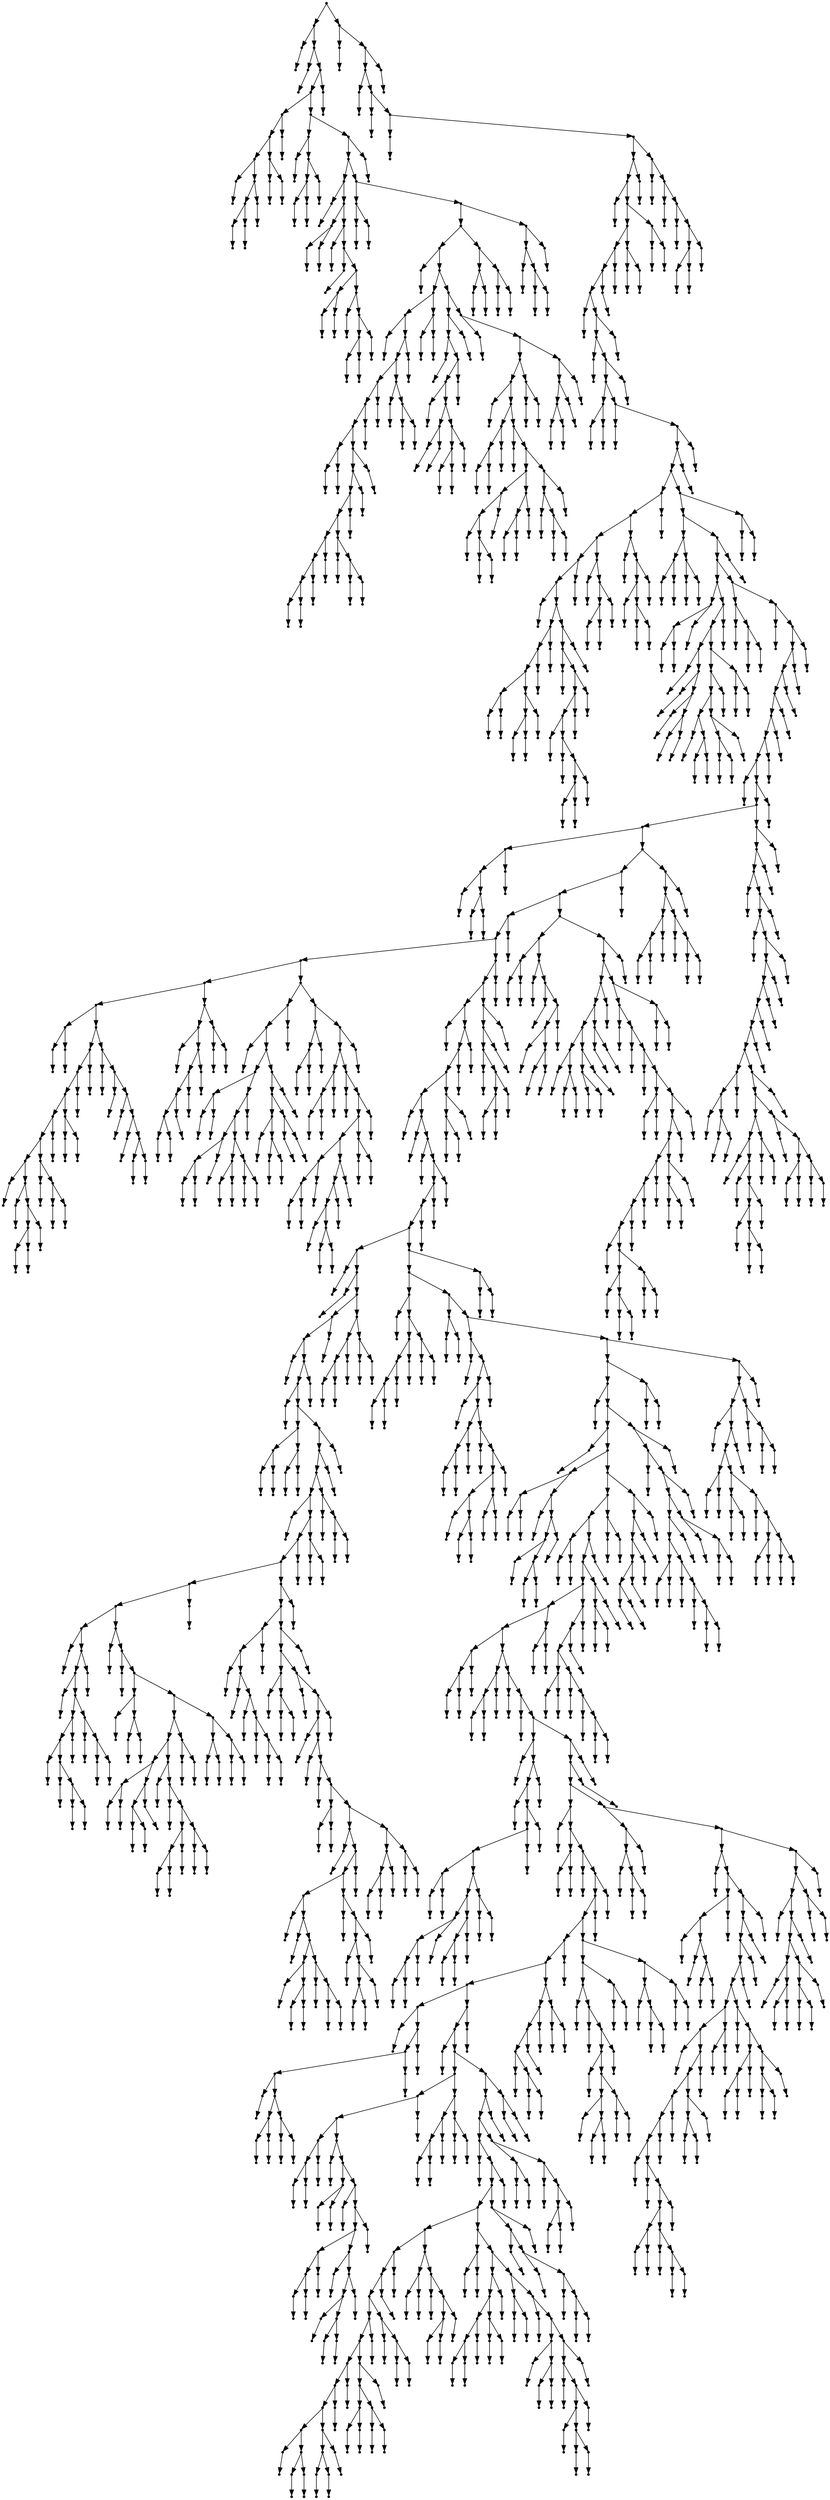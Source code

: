 digraph {
  2197 [shape=point];
  268 [shape=point];
  1 [shape=point];
  0 [shape=point];
  267 [shape=point];
  3 [shape=point];
  2 [shape=point];
  266 [shape=point];
  263 [shape=point];
  23 [shape=point];
  20 [shape=point];
  14 [shape=point];
  5 [shape=point];
  4 [shape=point];
  13 [shape=point];
  10 [shape=point];
  7 [shape=point];
  6 [shape=point];
  9 [shape=point];
  8 [shape=point];
  12 [shape=point];
  11 [shape=point];
  19 [shape=point];
  16 [shape=point];
  15 [shape=point];
  18 [shape=point];
  17 [shape=point];
  22 [shape=point];
  21 [shape=point];
  262 [shape=point];
  34 [shape=point];
  25 [shape=point];
  24 [shape=point];
  33 [shape=point];
  30 [shape=point];
  27 [shape=point];
  26 [shape=point];
  29 [shape=point];
  28 [shape=point];
  32 [shape=point];
  31 [shape=point];
  261 [shape=point];
  258 [shape=point];
  66 [shape=point];
  36 [shape=point];
  35 [shape=point];
  65 [shape=point];
  41 [shape=point];
  38 [shape=point];
  37 [shape=point];
  40 [shape=point];
  39 [shape=point];
  64 [shape=point];
  43 [shape=point];
  42 [shape=point];
  63 [shape=point];
  45 [shape=point];
  44 [shape=point];
  62 [shape=point];
  50 [shape=point];
  47 [shape=point];
  46 [shape=point];
  49 [shape=point];
  48 [shape=point];
  61 [shape=point];
  52 [shape=point];
  51 [shape=point];
  60 [shape=point];
  57 [shape=point];
  54 [shape=point];
  53 [shape=point];
  56 [shape=point];
  55 [shape=point];
  59 [shape=point];
  58 [shape=point];
  257 [shape=point];
  71 [shape=point];
  68 [shape=point];
  67 [shape=point];
  70 [shape=point];
  69 [shape=point];
  256 [shape=point];
  244 [shape=point];
  232 [shape=point];
  73 [shape=point];
  72 [shape=point];
  231 [shape=point];
  135 [shape=point];
  129 [shape=point];
  75 [shape=point];
  74 [shape=point];
  128 [shape=point];
  125 [shape=point];
  116 [shape=point];
  113 [shape=point];
  110 [shape=point];
  80 [shape=point];
  77 [shape=point];
  76 [shape=point];
  79 [shape=point];
  78 [shape=point];
  109 [shape=point];
  106 [shape=point];
  103 [shape=point];
  100 [shape=point];
  91 [shape=point];
  88 [shape=point];
  85 [shape=point];
  82 [shape=point];
  81 [shape=point];
  84 [shape=point];
  83 [shape=point];
  87 [shape=point];
  86 [shape=point];
  90 [shape=point];
  89 [shape=point];
  99 [shape=point];
  93 [shape=point];
  92 [shape=point];
  98 [shape=point];
  95 [shape=point];
  94 [shape=point];
  97 [shape=point];
  96 [shape=point];
  102 [shape=point];
  101 [shape=point];
  105 [shape=point];
  104 [shape=point];
  108 [shape=point];
  107 [shape=point];
  112 [shape=point];
  111 [shape=point];
  115 [shape=point];
  114 [shape=point];
  124 [shape=point];
  118 [shape=point];
  117 [shape=point];
  123 [shape=point];
  120 [shape=point];
  119 [shape=point];
  122 [shape=point];
  121 [shape=point];
  127 [shape=point];
  126 [shape=point];
  134 [shape=point];
  131 [shape=point];
  130 [shape=point];
  133 [shape=point];
  132 [shape=point];
  230 [shape=point];
  161 [shape=point];
  158 [shape=point];
  137 [shape=point];
  136 [shape=point];
  157 [shape=point];
  154 [shape=point];
  139 [shape=point];
  138 [shape=point];
  153 [shape=point];
  144 [shape=point];
  141 [shape=point];
  140 [shape=point];
  143 [shape=point];
  142 [shape=point];
  152 [shape=point];
  149 [shape=point];
  146 [shape=point];
  145 [shape=point];
  148 [shape=point];
  147 [shape=point];
  151 [shape=point];
  150 [shape=point];
  156 [shape=point];
  155 [shape=point];
  160 [shape=point];
  159 [shape=point];
  229 [shape=point];
  163 [shape=point];
  162 [shape=point];
  228 [shape=point];
  216 [shape=point];
  210 [shape=point];
  165 [shape=point];
  164 [shape=point];
  209 [shape=point];
  173 [shape=point];
  170 [shape=point];
  167 [shape=point];
  166 [shape=point];
  169 [shape=point];
  168 [shape=point];
  172 [shape=point];
  171 [shape=point];
  208 [shape=point];
  175 [shape=point];
  174 [shape=point];
  207 [shape=point];
  195 [shape=point];
  186 [shape=point];
  183 [shape=point];
  177 [shape=point];
  176 [shape=point];
  182 [shape=point];
  179 [shape=point];
  178 [shape=point];
  181 [shape=point];
  180 [shape=point];
  185 [shape=point];
  184 [shape=point];
  194 [shape=point];
  191 [shape=point];
  188 [shape=point];
  187 [shape=point];
  190 [shape=point];
  189 [shape=point];
  193 [shape=point];
  192 [shape=point];
  206 [shape=point];
  203 [shape=point];
  197 [shape=point];
  196 [shape=point];
  202 [shape=point];
  199 [shape=point];
  198 [shape=point];
  201 [shape=point];
  200 [shape=point];
  205 [shape=point];
  204 [shape=point];
  215 [shape=point];
  212 [shape=point];
  211 [shape=point];
  214 [shape=point];
  213 [shape=point];
  227 [shape=point];
  224 [shape=point];
  221 [shape=point];
  218 [shape=point];
  217 [shape=point];
  220 [shape=point];
  219 [shape=point];
  223 [shape=point];
  222 [shape=point];
  226 [shape=point];
  225 [shape=point];
  243 [shape=point];
  237 [shape=point];
  234 [shape=point];
  233 [shape=point];
  236 [shape=point];
  235 [shape=point];
  242 [shape=point];
  239 [shape=point];
  238 [shape=point];
  241 [shape=point];
  240 [shape=point];
  255 [shape=point];
  252 [shape=point];
  246 [shape=point];
  245 [shape=point];
  251 [shape=point];
  248 [shape=point];
  247 [shape=point];
  250 [shape=point];
  249 [shape=point];
  254 [shape=point];
  253 [shape=point];
  260 [shape=point];
  259 [shape=point];
  265 [shape=point];
  264 [shape=point];
  2196 [shape=point];
  270 [shape=point];
  269 [shape=point];
  2195 [shape=point];
  2192 [shape=point];
  272 [shape=point];
  271 [shape=point];
  2191 [shape=point];
  274 [shape=point];
  273 [shape=point];
  2190 [shape=point];
  276 [shape=point];
  275 [shape=point];
  2189 [shape=point];
  2171 [shape=point];
  2168 [shape=point];
  278 [shape=point];
  277 [shape=point];
  2167 [shape=point];
  2161 [shape=point];
  2155 [shape=point];
  2152 [shape=point];
  2149 [shape=point];
  280 [shape=point];
  279 [shape=point];
  2148 [shape=point];
  2145 [shape=point];
  282 [shape=point];
  281 [shape=point];
  2144 [shape=point];
  2141 [shape=point];
  287 [shape=point];
  284 [shape=point];
  283 [shape=point];
  286 [shape=point];
  285 [shape=point];
  2140 [shape=point];
  289 [shape=point];
  288 [shape=point];
  2139 [shape=point];
  2136 [shape=point];
  2133 [shape=point];
  372 [shape=point];
  369 [shape=point];
  354 [shape=point];
  342 [shape=point];
  339 [shape=point];
  291 [shape=point];
  290 [shape=point];
  338 [shape=point];
  311 [shape=point];
  308 [shape=point];
  305 [shape=point];
  296 [shape=point];
  293 [shape=point];
  292 [shape=point];
  295 [shape=point];
  294 [shape=point];
  304 [shape=point];
  301 [shape=point];
  298 [shape=point];
  297 [shape=point];
  300 [shape=point];
  299 [shape=point];
  303 [shape=point];
  302 [shape=point];
  307 [shape=point];
  306 [shape=point];
  310 [shape=point];
  309 [shape=point];
  337 [shape=point];
  334 [shape=point];
  313 [shape=point];
  312 [shape=point];
  333 [shape=point];
  330 [shape=point];
  327 [shape=point];
  315 [shape=point];
  314 [shape=point];
  326 [shape=point];
  317 [shape=point];
  316 [shape=point];
  325 [shape=point];
  322 [shape=point];
  319 [shape=point];
  318 [shape=point];
  321 [shape=point];
  320 [shape=point];
  324 [shape=point];
  323 [shape=point];
  329 [shape=point];
  328 [shape=point];
  332 [shape=point];
  331 [shape=point];
  336 [shape=point];
  335 [shape=point];
  341 [shape=point];
  340 [shape=point];
  353 [shape=point];
  344 [shape=point];
  343 [shape=point];
  352 [shape=point];
  349 [shape=point];
  346 [shape=point];
  345 [shape=point];
  348 [shape=point];
  347 [shape=point];
  351 [shape=point];
  350 [shape=point];
  368 [shape=point];
  356 [shape=point];
  355 [shape=point];
  367 [shape=point];
  364 [shape=point];
  358 [shape=point];
  357 [shape=point];
  363 [shape=point];
  360 [shape=point];
  359 [shape=point];
  362 [shape=point];
  361 [shape=point];
  366 [shape=point];
  365 [shape=point];
  371 [shape=point];
  370 [shape=point];
  2132 [shape=point];
  2126 [shape=point];
  383 [shape=point];
  377 [shape=point];
  374 [shape=point];
  373 [shape=point];
  376 [shape=point];
  375 [shape=point];
  382 [shape=point];
  379 [shape=point];
  378 [shape=point];
  381 [shape=point];
  380 [shape=point];
  2125 [shape=point];
  2122 [shape=point];
  436 [shape=point];
  391 [shape=point];
  388 [shape=point];
  385 [shape=point];
  384 [shape=point];
  387 [shape=point];
  386 [shape=point];
  390 [shape=point];
  389 [shape=point];
  435 [shape=point];
  432 [shape=point];
  405 [shape=point];
  393 [shape=point];
  392 [shape=point];
  404 [shape=point];
  395 [shape=point];
  394 [shape=point];
  403 [shape=point];
  397 [shape=point];
  396 [shape=point];
  402 [shape=point];
  399 [shape=point];
  398 [shape=point];
  401 [shape=point];
  400 [shape=point];
  431 [shape=point];
  425 [shape=point];
  422 [shape=point];
  413 [shape=point];
  407 [shape=point];
  406 [shape=point];
  412 [shape=point];
  409 [shape=point];
  408 [shape=point];
  411 [shape=point];
  410 [shape=point];
  421 [shape=point];
  418 [shape=point];
  415 [shape=point];
  414 [shape=point];
  417 [shape=point];
  416 [shape=point];
  420 [shape=point];
  419 [shape=point];
  424 [shape=point];
  423 [shape=point];
  430 [shape=point];
  427 [shape=point];
  426 [shape=point];
  429 [shape=point];
  428 [shape=point];
  434 [shape=point];
  433 [shape=point];
  2121 [shape=point];
  444 [shape=point];
  438 [shape=point];
  437 [shape=point];
  443 [shape=point];
  440 [shape=point];
  439 [shape=point];
  442 [shape=point];
  441 [shape=point];
  2120 [shape=point];
  446 [shape=point];
  445 [shape=point];
  2119 [shape=point];
  2116 [shape=point];
  2113 [shape=point];
  2110 [shape=point];
  2107 [shape=point];
  2104 [shape=point];
  2101 [shape=point];
  448 [shape=point];
  447 [shape=point];
  2100 [shape=point];
  2097 [shape=point];
  2013 [shape=point];
  459 [shape=point];
  456 [shape=point];
  450 [shape=point];
  449 [shape=point];
  455 [shape=point];
  452 [shape=point];
  451 [shape=point];
  454 [shape=point];
  453 [shape=point];
  458 [shape=point];
  457 [shape=point];
  2012 [shape=point];
  1991 [shape=point];
  1988 [shape=point];
  1871 [shape=point];
  1868 [shape=point];
  656 [shape=point];
  545 [shape=point];
  521 [shape=point];
  464 [shape=point];
  461 [shape=point];
  460 [shape=point];
  463 [shape=point];
  462 [shape=point];
  520 [shape=point];
  502 [shape=point];
  499 [shape=point];
  496 [shape=point];
  490 [shape=point];
  487 [shape=point];
  478 [shape=point];
  466 [shape=point];
  465 [shape=point];
  477 [shape=point];
  468 [shape=point];
  467 [shape=point];
  476 [shape=point];
  473 [shape=point];
  470 [shape=point];
  469 [shape=point];
  472 [shape=point];
  471 [shape=point];
  475 [shape=point];
  474 [shape=point];
  486 [shape=point];
  480 [shape=point];
  479 [shape=point];
  485 [shape=point];
  482 [shape=point];
  481 [shape=point];
  484 [shape=point];
  483 [shape=point];
  489 [shape=point];
  488 [shape=point];
  495 [shape=point];
  492 [shape=point];
  491 [shape=point];
  494 [shape=point];
  493 [shape=point];
  498 [shape=point];
  497 [shape=point];
  501 [shape=point];
  500 [shape=point];
  519 [shape=point];
  504 [shape=point];
  503 [shape=point];
  518 [shape=point];
  506 [shape=point];
  505 [shape=point];
  517 [shape=point];
  508 [shape=point];
  507 [shape=point];
  516 [shape=point];
  510 [shape=point];
  509 [shape=point];
  515 [shape=point];
  512 [shape=point];
  511 [shape=point];
  514 [shape=point];
  513 [shape=point];
  544 [shape=point];
  538 [shape=point];
  523 [shape=point];
  522 [shape=point];
  537 [shape=point];
  534 [shape=point];
  531 [shape=point];
  528 [shape=point];
  525 [shape=point];
  524 [shape=point];
  527 [shape=point];
  526 [shape=point];
  530 [shape=point];
  529 [shape=point];
  533 [shape=point];
  532 [shape=point];
  536 [shape=point];
  535 [shape=point];
  543 [shape=point];
  540 [shape=point];
  539 [shape=point];
  542 [shape=point];
  541 [shape=point];
  655 [shape=point];
  598 [shape=point];
  595 [shape=point];
  547 [shape=point];
  546 [shape=point];
  594 [shape=point];
  576 [shape=point];
  552 [shape=point];
  549 [shape=point];
  548 [shape=point];
  551 [shape=point];
  550 [shape=point];
  575 [shape=point];
  572 [shape=point];
  560 [shape=point];
  557 [shape=point];
  554 [shape=point];
  553 [shape=point];
  556 [shape=point];
  555 [shape=point];
  559 [shape=point];
  558 [shape=point];
  571 [shape=point];
  565 [shape=point];
  562 [shape=point];
  561 [shape=point];
  564 [shape=point];
  563 [shape=point];
  570 [shape=point];
  567 [shape=point];
  566 [shape=point];
  569 [shape=point];
  568 [shape=point];
  574 [shape=point];
  573 [shape=point];
  593 [shape=point];
  590 [shape=point];
  584 [shape=point];
  578 [shape=point];
  577 [shape=point];
  583 [shape=point];
  580 [shape=point];
  579 [shape=point];
  582 [shape=point];
  581 [shape=point];
  589 [shape=point];
  586 [shape=point];
  585 [shape=point];
  588 [shape=point];
  587 [shape=point];
  592 [shape=point];
  591 [shape=point];
  597 [shape=point];
  596 [shape=point];
  654 [shape=point];
  606 [shape=point];
  603 [shape=point];
  600 [shape=point];
  599 [shape=point];
  602 [shape=point];
  601 [shape=point];
  605 [shape=point];
  604 [shape=point];
  653 [shape=point];
  650 [shape=point];
  614 [shape=point];
  611 [shape=point];
  608 [shape=point];
  607 [shape=point];
  610 [shape=point];
  609 [shape=point];
  613 [shape=point];
  612 [shape=point];
  649 [shape=point];
  616 [shape=point];
  615 [shape=point];
  648 [shape=point];
  645 [shape=point];
  639 [shape=point];
  624 [shape=point];
  621 [shape=point];
  618 [shape=point];
  617 [shape=point];
  620 [shape=point];
  619 [shape=point];
  623 [shape=point];
  622 [shape=point];
  638 [shape=point];
  635 [shape=point];
  632 [shape=point];
  626 [shape=point];
  625 [shape=point];
  631 [shape=point];
  628 [shape=point];
  627 [shape=point];
  630 [shape=point];
  629 [shape=point];
  634 [shape=point];
  633 [shape=point];
  637 [shape=point];
  636 [shape=point];
  644 [shape=point];
  641 [shape=point];
  640 [shape=point];
  643 [shape=point];
  642 [shape=point];
  647 [shape=point];
  646 [shape=point];
  652 [shape=point];
  651 [shape=point];
  1867 [shape=point];
  1864 [shape=point];
  1846 [shape=point];
  658 [shape=point];
  657 [shape=point];
  1845 [shape=point];
  1842 [shape=point];
  1839 [shape=point];
  1830 [shape=point];
  660 [shape=point];
  659 [shape=point];
  1829 [shape=point];
  662 [shape=point];
  661 [shape=point];
  1828 [shape=point];
  664 [shape=point];
  663 [shape=point];
  1827 [shape=point];
  1824 [shape=point];
  1821 [shape=point];
  1818 [shape=point];
  960 [shape=point];
  666 [shape=point];
  665 [shape=point];
  959 [shape=point];
  668 [shape=point];
  667 [shape=point];
  958 [shape=point];
  943 [shape=point];
  940 [shape=point];
  670 [shape=point];
  669 [shape=point];
  939 [shape=point];
  936 [shape=point];
  672 [shape=point];
  671 [shape=point];
  935 [shape=point];
  683 [shape=point];
  677 [shape=point];
  674 [shape=point];
  673 [shape=point];
  676 [shape=point];
  675 [shape=point];
  682 [shape=point];
  679 [shape=point];
  678 [shape=point];
  681 [shape=point];
  680 [shape=point];
  934 [shape=point];
  931 [shape=point];
  928 [shape=point];
  919 [shape=point];
  685 [shape=point];
  684 [shape=point];
  918 [shape=point];
  912 [shape=point];
  909 [shape=point];
  789 [shape=point];
  786 [shape=point];
  717 [shape=point];
  687 [shape=point];
  686 [shape=point];
  716 [shape=point];
  713 [shape=point];
  689 [shape=point];
  688 [shape=point];
  712 [shape=point];
  703 [shape=point];
  700 [shape=point];
  691 [shape=point];
  690 [shape=point];
  699 [shape=point];
  693 [shape=point];
  692 [shape=point];
  698 [shape=point];
  695 [shape=point];
  694 [shape=point];
  697 [shape=point];
  696 [shape=point];
  702 [shape=point];
  701 [shape=point];
  711 [shape=point];
  705 [shape=point];
  704 [shape=point];
  710 [shape=point];
  707 [shape=point];
  706 [shape=point];
  709 [shape=point];
  708 [shape=point];
  715 [shape=point];
  714 [shape=point];
  785 [shape=point];
  719 [shape=point];
  718 [shape=point];
  784 [shape=point];
  721 [shape=point];
  720 [shape=point];
  783 [shape=point];
  729 [shape=point];
  723 [shape=point];
  722 [shape=point];
  728 [shape=point];
  725 [shape=point];
  724 [shape=point];
  727 [shape=point];
  726 [shape=point];
  782 [shape=point];
  770 [shape=point];
  764 [shape=point];
  743 [shape=point];
  734 [shape=point];
  731 [shape=point];
  730 [shape=point];
  733 [shape=point];
  732 [shape=point];
  742 [shape=point];
  739 [shape=point];
  736 [shape=point];
  735 [shape=point];
  738 [shape=point];
  737 [shape=point];
  741 [shape=point];
  740 [shape=point];
  763 [shape=point];
  745 [shape=point];
  744 [shape=point];
  762 [shape=point];
  747 [shape=point];
  746 [shape=point];
  761 [shape=point];
  755 [shape=point];
  752 [shape=point];
  749 [shape=point];
  748 [shape=point];
  751 [shape=point];
  750 [shape=point];
  754 [shape=point];
  753 [shape=point];
  760 [shape=point];
  757 [shape=point];
  756 [shape=point];
  759 [shape=point];
  758 [shape=point];
  769 [shape=point];
  766 [shape=point];
  765 [shape=point];
  768 [shape=point];
  767 [shape=point];
  781 [shape=point];
  775 [shape=point];
  772 [shape=point];
  771 [shape=point];
  774 [shape=point];
  773 [shape=point];
  780 [shape=point];
  777 [shape=point];
  776 [shape=point];
  779 [shape=point];
  778 [shape=point];
  788 [shape=point];
  787 [shape=point];
  908 [shape=point];
  905 [shape=point];
  809 [shape=point];
  806 [shape=point];
  791 [shape=point];
  790 [shape=point];
  805 [shape=point];
  793 [shape=point];
  792 [shape=point];
  804 [shape=point];
  795 [shape=point];
  794 [shape=point];
  803 [shape=point];
  797 [shape=point];
  796 [shape=point];
  802 [shape=point];
  799 [shape=point];
  798 [shape=point];
  801 [shape=point];
  800 [shape=point];
  808 [shape=point];
  807 [shape=point];
  904 [shape=point];
  901 [shape=point];
  817 [shape=point];
  811 [shape=point];
  810 [shape=point];
  816 [shape=point];
  813 [shape=point];
  812 [shape=point];
  815 [shape=point];
  814 [shape=point];
  900 [shape=point];
  819 [shape=point];
  818 [shape=point];
  899 [shape=point];
  896 [shape=point];
  821 [shape=point];
  820 [shape=point];
  895 [shape=point];
  823 [shape=point];
  822 [shape=point];
  894 [shape=point];
  825 [shape=point];
  824 [shape=point];
  893 [shape=point];
  830 [shape=point];
  827 [shape=point];
  826 [shape=point];
  829 [shape=point];
  828 [shape=point];
  892 [shape=point];
  877 [shape=point];
  832 [shape=point];
  831 [shape=point];
  876 [shape=point];
  873 [shape=point];
  855 [shape=point];
  834 [shape=point];
  833 [shape=point];
  854 [shape=point];
  836 [shape=point];
  835 [shape=point];
  853 [shape=point];
  844 [shape=point];
  838 [shape=point];
  837 [shape=point];
  843 [shape=point];
  840 [shape=point];
  839 [shape=point];
  842 [shape=point];
  841 [shape=point];
  852 [shape=point];
  846 [shape=point];
  845 [shape=point];
  851 [shape=point];
  848 [shape=point];
  847 [shape=point];
  850 [shape=point];
  849 [shape=point];
  872 [shape=point];
  857 [shape=point];
  856 [shape=point];
  871 [shape=point];
  868 [shape=point];
  859 [shape=point];
  858 [shape=point];
  867 [shape=point];
  864 [shape=point];
  861 [shape=point];
  860 [shape=point];
  863 [shape=point];
  862 [shape=point];
  866 [shape=point];
  865 [shape=point];
  870 [shape=point];
  869 [shape=point];
  875 [shape=point];
  874 [shape=point];
  891 [shape=point];
  885 [shape=point];
  882 [shape=point];
  879 [shape=point];
  878 [shape=point];
  881 [shape=point];
  880 [shape=point];
  884 [shape=point];
  883 [shape=point];
  890 [shape=point];
  887 [shape=point];
  886 [shape=point];
  889 [shape=point];
  888 [shape=point];
  898 [shape=point];
  897 [shape=point];
  903 [shape=point];
  902 [shape=point];
  907 [shape=point];
  906 [shape=point];
  911 [shape=point];
  910 [shape=point];
  917 [shape=point];
  914 [shape=point];
  913 [shape=point];
  916 [shape=point];
  915 [shape=point];
  927 [shape=point];
  921 [shape=point];
  920 [shape=point];
  926 [shape=point];
  923 [shape=point];
  922 [shape=point];
  925 [shape=point];
  924 [shape=point];
  930 [shape=point];
  929 [shape=point];
  933 [shape=point];
  932 [shape=point];
  938 [shape=point];
  937 [shape=point];
  942 [shape=point];
  941 [shape=point];
  957 [shape=point];
  951 [shape=point];
  948 [shape=point];
  945 [shape=point];
  944 [shape=point];
  947 [shape=point];
  946 [shape=point];
  950 [shape=point];
  949 [shape=point];
  956 [shape=point];
  953 [shape=point];
  952 [shape=point];
  955 [shape=point];
  954 [shape=point];
  1817 [shape=point];
  1811 [shape=point];
  980 [shape=point];
  962 [shape=point];
  961 [shape=point];
  979 [shape=point];
  973 [shape=point];
  970 [shape=point];
  967 [shape=point];
  964 [shape=point];
  963 [shape=point];
  966 [shape=point];
  965 [shape=point];
  969 [shape=point];
  968 [shape=point];
  972 [shape=point];
  971 [shape=point];
  978 [shape=point];
  975 [shape=point];
  974 [shape=point];
  977 [shape=point];
  976 [shape=point];
  1810 [shape=point];
  985 [shape=point];
  982 [shape=point];
  981 [shape=point];
  984 [shape=point];
  983 [shape=point];
  1809 [shape=point];
  1023 [shape=point];
  987 [shape=point];
  986 [shape=point];
  1022 [shape=point];
  1019 [shape=point];
  989 [shape=point];
  988 [shape=point];
  1018 [shape=point];
  997 [shape=point];
  994 [shape=point];
  991 [shape=point];
  990 [shape=point];
  993 [shape=point];
  992 [shape=point];
  996 [shape=point];
  995 [shape=point];
  1017 [shape=point];
  999 [shape=point];
  998 [shape=point];
  1016 [shape=point];
  1013 [shape=point];
  1007 [shape=point];
  1001 [shape=point];
  1000 [shape=point];
  1006 [shape=point];
  1003 [shape=point];
  1002 [shape=point];
  1005 [shape=point];
  1004 [shape=point];
  1012 [shape=point];
  1009 [shape=point];
  1008 [shape=point];
  1011 [shape=point];
  1010 [shape=point];
  1015 [shape=point];
  1014 [shape=point];
  1021 [shape=point];
  1020 [shape=point];
  1808 [shape=point];
  1763 [shape=point];
  1757 [shape=point];
  1025 [shape=point];
  1024 [shape=point];
  1756 [shape=point];
  1717 [shape=point];
  1027 [shape=point];
  1026 [shape=point];
  1716 [shape=point];
  1047 [shape=point];
  1032 [shape=point];
  1029 [shape=point];
  1028 [shape=point];
  1031 [shape=point];
  1030 [shape=point];
  1046 [shape=point];
  1034 [shape=point];
  1033 [shape=point];
  1045 [shape=point];
  1042 [shape=point];
  1036 [shape=point];
  1035 [shape=point];
  1041 [shape=point];
  1038 [shape=point];
  1037 [shape=point];
  1040 [shape=point];
  1039 [shape=point];
  1044 [shape=point];
  1043 [shape=point];
  1715 [shape=point];
  1697 [shape=point];
  1691 [shape=point];
  1052 [shape=point];
  1049 [shape=point];
  1048 [shape=point];
  1051 [shape=point];
  1050 [shape=point];
  1690 [shape=point];
  1687 [shape=point];
  1678 [shape=point];
  1654 [shape=point];
  1648 [shape=point];
  1060 [shape=point];
  1057 [shape=point];
  1054 [shape=point];
  1053 [shape=point];
  1056 [shape=point];
  1055 [shape=point];
  1059 [shape=point];
  1058 [shape=point];
  1647 [shape=point];
  1068 [shape=point];
  1065 [shape=point];
  1062 [shape=point];
  1061 [shape=point];
  1064 [shape=point];
  1063 [shape=point];
  1067 [shape=point];
  1066 [shape=point];
  1646 [shape=point];
  1070 [shape=point];
  1069 [shape=point];
  1645 [shape=point];
  1072 [shape=point];
  1071 [shape=point];
  1644 [shape=point];
  1119 [shape=point];
  1074 [shape=point];
  1073 [shape=point];
  1118 [shape=point];
  1115 [shape=point];
  1076 [shape=point];
  1075 [shape=point];
  1114 [shape=point];
  1111 [shape=point];
  1108 [shape=point];
  1081 [shape=point];
  1078 [shape=point];
  1077 [shape=point];
  1080 [shape=point];
  1079 [shape=point];
  1107 [shape=point];
  1101 [shape=point];
  1092 [shape=point];
  1089 [shape=point];
  1086 [shape=point];
  1083 [shape=point];
  1082 [shape=point];
  1085 [shape=point];
  1084 [shape=point];
  1088 [shape=point];
  1087 [shape=point];
  1091 [shape=point];
  1090 [shape=point];
  1100 [shape=point];
  1097 [shape=point];
  1094 [shape=point];
  1093 [shape=point];
  1096 [shape=point];
  1095 [shape=point];
  1099 [shape=point];
  1098 [shape=point];
  1106 [shape=point];
  1103 [shape=point];
  1102 [shape=point];
  1105 [shape=point];
  1104 [shape=point];
  1110 [shape=point];
  1109 [shape=point];
  1113 [shape=point];
  1112 [shape=point];
  1117 [shape=point];
  1116 [shape=point];
  1643 [shape=point];
  1640 [shape=point];
  1637 [shape=point];
  1490 [shape=point];
  1121 [shape=point];
  1120 [shape=point];
  1489 [shape=point];
  1126 [shape=point];
  1123 [shape=point];
  1122 [shape=point];
  1125 [shape=point];
  1124 [shape=point];
  1488 [shape=point];
  1128 [shape=point];
  1127 [shape=point];
  1487 [shape=point];
  1484 [shape=point];
  1481 [shape=point];
  1433 [shape=point];
  1430 [shape=point];
  1409 [shape=point];
  1151 [shape=point];
  1130 [shape=point];
  1129 [shape=point];
  1150 [shape=point];
  1147 [shape=point];
  1144 [shape=point];
  1132 [shape=point];
  1131 [shape=point];
  1143 [shape=point];
  1137 [shape=point];
  1134 [shape=point];
  1133 [shape=point];
  1136 [shape=point];
  1135 [shape=point];
  1142 [shape=point];
  1139 [shape=point];
  1138 [shape=point];
  1141 [shape=point];
  1140 [shape=point];
  1146 [shape=point];
  1145 [shape=point];
  1149 [shape=point];
  1148 [shape=point];
  1408 [shape=point];
  1405 [shape=point];
  1153 [shape=point];
  1152 [shape=point];
  1404 [shape=point];
  1218 [shape=point];
  1203 [shape=point];
  1200 [shape=point];
  1161 [shape=point];
  1158 [shape=point];
  1155 [shape=point];
  1154 [shape=point];
  1157 [shape=point];
  1156 [shape=point];
  1160 [shape=point];
  1159 [shape=point];
  1199 [shape=point];
  1163 [shape=point];
  1162 [shape=point];
  1198 [shape=point];
  1168 [shape=point];
  1165 [shape=point];
  1164 [shape=point];
  1167 [shape=point];
  1166 [shape=point];
  1197 [shape=point];
  1170 [shape=point];
  1169 [shape=point];
  1196 [shape=point];
  1193 [shape=point];
  1178 [shape=point];
  1175 [shape=point];
  1172 [shape=point];
  1171 [shape=point];
  1174 [shape=point];
  1173 [shape=point];
  1177 [shape=point];
  1176 [shape=point];
  1192 [shape=point];
  1180 [shape=point];
  1179 [shape=point];
  1191 [shape=point];
  1188 [shape=point];
  1182 [shape=point];
  1181 [shape=point];
  1187 [shape=point];
  1184 [shape=point];
  1183 [shape=point];
  1186 [shape=point];
  1185 [shape=point];
  1190 [shape=point];
  1189 [shape=point];
  1195 [shape=point];
  1194 [shape=point];
  1202 [shape=point];
  1201 [shape=point];
  1217 [shape=point];
  1211 [shape=point];
  1208 [shape=point];
  1205 [shape=point];
  1204 [shape=point];
  1207 [shape=point];
  1206 [shape=point];
  1210 [shape=point];
  1209 [shape=point];
  1216 [shape=point];
  1213 [shape=point];
  1212 [shape=point];
  1215 [shape=point];
  1214 [shape=point];
  1403 [shape=point];
  1397 [shape=point];
  1394 [shape=point];
  1376 [shape=point];
  1220 [shape=point];
  1219 [shape=point];
  1375 [shape=point];
  1372 [shape=point];
  1354 [shape=point];
  1294 [shape=point];
  1276 [shape=point];
  1273 [shape=point];
  1270 [shape=point];
  1261 [shape=point];
  1258 [shape=point];
  1243 [shape=point];
  1240 [shape=point];
  1237 [shape=point];
  1228 [shape=point];
  1222 [shape=point];
  1221 [shape=point];
  1227 [shape=point];
  1224 [shape=point];
  1223 [shape=point];
  1226 [shape=point];
  1225 [shape=point];
  1236 [shape=point];
  1233 [shape=point];
  1230 [shape=point];
  1229 [shape=point];
  1232 [shape=point];
  1231 [shape=point];
  1235 [shape=point];
  1234 [shape=point];
  1239 [shape=point];
  1238 [shape=point];
  1242 [shape=point];
  1241 [shape=point];
  1257 [shape=point];
  1254 [shape=point];
  1248 [shape=point];
  1245 [shape=point];
  1244 [shape=point];
  1247 [shape=point];
  1246 [shape=point];
  1253 [shape=point];
  1250 [shape=point];
  1249 [shape=point];
  1252 [shape=point];
  1251 [shape=point];
  1256 [shape=point];
  1255 [shape=point];
  1260 [shape=point];
  1259 [shape=point];
  1269 [shape=point];
  1263 [shape=point];
  1262 [shape=point];
  1268 [shape=point];
  1265 [shape=point];
  1264 [shape=point];
  1267 [shape=point];
  1266 [shape=point];
  1272 [shape=point];
  1271 [shape=point];
  1275 [shape=point];
  1274 [shape=point];
  1293 [shape=point];
  1281 [shape=point];
  1278 [shape=point];
  1277 [shape=point];
  1280 [shape=point];
  1279 [shape=point];
  1292 [shape=point];
  1283 [shape=point];
  1282 [shape=point];
  1291 [shape=point];
  1288 [shape=point];
  1285 [shape=point];
  1284 [shape=point];
  1287 [shape=point];
  1286 [shape=point];
  1290 [shape=point];
  1289 [shape=point];
  1353 [shape=point];
  1299 [shape=point];
  1296 [shape=point];
  1295 [shape=point];
  1298 [shape=point];
  1297 [shape=point];
  1352 [shape=point];
  1316 [shape=point];
  1313 [shape=point];
  1307 [shape=point];
  1304 [shape=point];
  1301 [shape=point];
  1300 [shape=point];
  1303 [shape=point];
  1302 [shape=point];
  1306 [shape=point];
  1305 [shape=point];
  1312 [shape=point];
  1309 [shape=point];
  1308 [shape=point];
  1311 [shape=point];
  1310 [shape=point];
  1315 [shape=point];
  1314 [shape=point];
  1351 [shape=point];
  1321 [shape=point];
  1318 [shape=point];
  1317 [shape=point];
  1320 [shape=point];
  1319 [shape=point];
  1350 [shape=point];
  1323 [shape=point];
  1322 [shape=point];
  1349 [shape=point];
  1331 [shape=point];
  1325 [shape=point];
  1324 [shape=point];
  1330 [shape=point];
  1327 [shape=point];
  1326 [shape=point];
  1329 [shape=point];
  1328 [shape=point];
  1348 [shape=point];
  1345 [shape=point];
  1333 [shape=point];
  1332 [shape=point];
  1344 [shape=point];
  1341 [shape=point];
  1335 [shape=point];
  1334 [shape=point];
  1340 [shape=point];
  1337 [shape=point];
  1336 [shape=point];
  1339 [shape=point];
  1338 [shape=point];
  1343 [shape=point];
  1342 [shape=point];
  1347 [shape=point];
  1346 [shape=point];
  1371 [shape=point];
  1368 [shape=point];
  1356 [shape=point];
  1355 [shape=point];
  1367 [shape=point];
  1358 [shape=point];
  1357 [shape=point];
  1366 [shape=point];
  1360 [shape=point];
  1359 [shape=point];
  1365 [shape=point];
  1362 [shape=point];
  1361 [shape=point];
  1364 [shape=point];
  1363 [shape=point];
  1370 [shape=point];
  1369 [shape=point];
  1374 [shape=point];
  1373 [shape=point];
  1393 [shape=point];
  1381 [shape=point];
  1378 [shape=point];
  1377 [shape=point];
  1380 [shape=point];
  1379 [shape=point];
  1392 [shape=point];
  1383 [shape=point];
  1382 [shape=point];
  1391 [shape=point];
  1388 [shape=point];
  1385 [shape=point];
  1384 [shape=point];
  1387 [shape=point];
  1386 [shape=point];
  1390 [shape=point];
  1389 [shape=point];
  1396 [shape=point];
  1395 [shape=point];
  1402 [shape=point];
  1399 [shape=point];
  1398 [shape=point];
  1401 [shape=point];
  1400 [shape=point];
  1407 [shape=point];
  1406 [shape=point];
  1429 [shape=point];
  1423 [shape=point];
  1420 [shape=point];
  1417 [shape=point];
  1411 [shape=point];
  1410 [shape=point];
  1416 [shape=point];
  1413 [shape=point];
  1412 [shape=point];
  1415 [shape=point];
  1414 [shape=point];
  1419 [shape=point];
  1418 [shape=point];
  1422 [shape=point];
  1421 [shape=point];
  1428 [shape=point];
  1425 [shape=point];
  1424 [shape=point];
  1427 [shape=point];
  1426 [shape=point];
  1432 [shape=point];
  1431 [shape=point];
  1480 [shape=point];
  1465 [shape=point];
  1459 [shape=point];
  1435 [shape=point];
  1434 [shape=point];
  1458 [shape=point];
  1437 [shape=point];
  1436 [shape=point];
  1457 [shape=point];
  1454 [shape=point];
  1439 [shape=point];
  1438 [shape=point];
  1453 [shape=point];
  1447 [shape=point];
  1441 [shape=point];
  1440 [shape=point];
  1446 [shape=point];
  1443 [shape=point];
  1442 [shape=point];
  1445 [shape=point];
  1444 [shape=point];
  1452 [shape=point];
  1449 [shape=point];
  1448 [shape=point];
  1451 [shape=point];
  1450 [shape=point];
  1456 [shape=point];
  1455 [shape=point];
  1464 [shape=point];
  1461 [shape=point];
  1460 [shape=point];
  1463 [shape=point];
  1462 [shape=point];
  1479 [shape=point];
  1473 [shape=point];
  1467 [shape=point];
  1466 [shape=point];
  1472 [shape=point];
  1469 [shape=point];
  1468 [shape=point];
  1471 [shape=point];
  1470 [shape=point];
  1478 [shape=point];
  1475 [shape=point];
  1474 [shape=point];
  1477 [shape=point];
  1476 [shape=point];
  1483 [shape=point];
  1482 [shape=point];
  1486 [shape=point];
  1485 [shape=point];
  1636 [shape=point];
  1501 [shape=point];
  1498 [shape=point];
  1492 [shape=point];
  1491 [shape=point];
  1497 [shape=point];
  1494 [shape=point];
  1493 [shape=point];
  1496 [shape=point];
  1495 [shape=point];
  1500 [shape=point];
  1499 [shape=point];
  1635 [shape=point];
  1602 [shape=point];
  1503 [shape=point];
  1502 [shape=point];
  1601 [shape=point];
  1517 [shape=point];
  1514 [shape=point];
  1505 [shape=point];
  1504 [shape=point];
  1513 [shape=point];
  1507 [shape=point];
  1506 [shape=point];
  1512 [shape=point];
  1509 [shape=point];
  1508 [shape=point];
  1511 [shape=point];
  1510 [shape=point];
  1516 [shape=point];
  1515 [shape=point];
  1600 [shape=point];
  1597 [shape=point];
  1594 [shape=point];
  1591 [shape=point];
  1588 [shape=point];
  1567 [shape=point];
  1561 [shape=point];
  1519 [shape=point];
  1518 [shape=point];
  1560 [shape=point];
  1557 [shape=point];
  1548 [shape=point];
  1545 [shape=point];
  1542 [shape=point];
  1521 [shape=point];
  1520 [shape=point];
  1541 [shape=point];
  1523 [shape=point];
  1522 [shape=point];
  1540 [shape=point];
  1537 [shape=point];
  1528 [shape=point];
  1525 [shape=point];
  1524 [shape=point];
  1527 [shape=point];
  1526 [shape=point];
  1536 [shape=point];
  1530 [shape=point];
  1529 [shape=point];
  1535 [shape=point];
  1532 [shape=point];
  1531 [shape=point];
  1534 [shape=point];
  1533 [shape=point];
  1539 [shape=point];
  1538 [shape=point];
  1544 [shape=point];
  1543 [shape=point];
  1547 [shape=point];
  1546 [shape=point];
  1556 [shape=point];
  1553 [shape=point];
  1550 [shape=point];
  1549 [shape=point];
  1552 [shape=point];
  1551 [shape=point];
  1555 [shape=point];
  1554 [shape=point];
  1559 [shape=point];
  1558 [shape=point];
  1566 [shape=point];
  1563 [shape=point];
  1562 [shape=point];
  1565 [shape=point];
  1564 [shape=point];
  1587 [shape=point];
  1569 [shape=point];
  1568 [shape=point];
  1586 [shape=point];
  1577 [shape=point];
  1574 [shape=point];
  1571 [shape=point];
  1570 [shape=point];
  1573 [shape=point];
  1572 [shape=point];
  1576 [shape=point];
  1575 [shape=point];
  1585 [shape=point];
  1582 [shape=point];
  1579 [shape=point];
  1578 [shape=point];
  1581 [shape=point];
  1580 [shape=point];
  1584 [shape=point];
  1583 [shape=point];
  1590 [shape=point];
  1589 [shape=point];
  1593 [shape=point];
  1592 [shape=point];
  1596 [shape=point];
  1595 [shape=point];
  1599 [shape=point];
  1598 [shape=point];
  1634 [shape=point];
  1631 [shape=point];
  1625 [shape=point];
  1604 [shape=point];
  1603 [shape=point];
  1624 [shape=point];
  1621 [shape=point];
  1612 [shape=point];
  1606 [shape=point];
  1605 [shape=point];
  1611 [shape=point];
  1608 [shape=point];
  1607 [shape=point];
  1610 [shape=point];
  1609 [shape=point];
  1620 [shape=point];
  1617 [shape=point];
  1614 [shape=point];
  1613 [shape=point];
  1616 [shape=point];
  1615 [shape=point];
  1619 [shape=point];
  1618 [shape=point];
  1623 [shape=point];
  1622 [shape=point];
  1630 [shape=point];
  1627 [shape=point];
  1626 [shape=point];
  1629 [shape=point];
  1628 [shape=point];
  1633 [shape=point];
  1632 [shape=point];
  1639 [shape=point];
  1638 [shape=point];
  1642 [shape=point];
  1641 [shape=point];
  1653 [shape=point];
  1650 [shape=point];
  1649 [shape=point];
  1652 [shape=point];
  1651 [shape=point];
  1677 [shape=point];
  1674 [shape=point];
  1671 [shape=point];
  1659 [shape=point];
  1656 [shape=point];
  1655 [shape=point];
  1658 [shape=point];
  1657 [shape=point];
  1670 [shape=point];
  1661 [shape=point];
  1660 [shape=point];
  1669 [shape=point];
  1663 [shape=point];
  1662 [shape=point];
  1668 [shape=point];
  1665 [shape=point];
  1664 [shape=point];
  1667 [shape=point];
  1666 [shape=point];
  1673 [shape=point];
  1672 [shape=point];
  1676 [shape=point];
  1675 [shape=point];
  1686 [shape=point];
  1683 [shape=point];
  1680 [shape=point];
  1679 [shape=point];
  1682 [shape=point];
  1681 [shape=point];
  1685 [shape=point];
  1684 [shape=point];
  1689 [shape=point];
  1688 [shape=point];
  1696 [shape=point];
  1693 [shape=point];
  1692 [shape=point];
  1695 [shape=point];
  1694 [shape=point];
  1714 [shape=point];
  1711 [shape=point];
  1708 [shape=point];
  1705 [shape=point];
  1702 [shape=point];
  1699 [shape=point];
  1698 [shape=point];
  1701 [shape=point];
  1700 [shape=point];
  1704 [shape=point];
  1703 [shape=point];
  1707 [shape=point];
  1706 [shape=point];
  1710 [shape=point];
  1709 [shape=point];
  1713 [shape=point];
  1712 [shape=point];
  1755 [shape=point];
  1752 [shape=point];
  1719 [shape=point];
  1718 [shape=point];
  1751 [shape=point];
  1748 [shape=point];
  1739 [shape=point];
  1736 [shape=point];
  1724 [shape=point];
  1721 [shape=point];
  1720 [shape=point];
  1723 [shape=point];
  1722 [shape=point];
  1735 [shape=point];
  1726 [shape=point];
  1725 [shape=point];
  1734 [shape=point];
  1728 [shape=point];
  1727 [shape=point];
  1733 [shape=point];
  1730 [shape=point];
  1729 [shape=point];
  1732 [shape=point];
  1731 [shape=point];
  1738 [shape=point];
  1737 [shape=point];
  1747 [shape=point];
  1741 [shape=point];
  1740 [shape=point];
  1746 [shape=point];
  1743 [shape=point];
  1742 [shape=point];
  1745 [shape=point];
  1744 [shape=point];
  1750 [shape=point];
  1749 [shape=point];
  1754 [shape=point];
  1753 [shape=point];
  1762 [shape=point];
  1759 [shape=point];
  1758 [shape=point];
  1761 [shape=point];
  1760 [shape=point];
  1807 [shape=point];
  1804 [shape=point];
  1795 [shape=point];
  1765 [shape=point];
  1764 [shape=point];
  1794 [shape=point];
  1791 [shape=point];
  1770 [shape=point];
  1767 [shape=point];
  1766 [shape=point];
  1769 [shape=point];
  1768 [shape=point];
  1790 [shape=point];
  1775 [shape=point];
  1772 [shape=point];
  1771 [shape=point];
  1774 [shape=point];
  1773 [shape=point];
  1789 [shape=point];
  1777 [shape=point];
  1776 [shape=point];
  1788 [shape=point];
  1782 [shape=point];
  1779 [shape=point];
  1778 [shape=point];
  1781 [shape=point];
  1780 [shape=point];
  1787 [shape=point];
  1784 [shape=point];
  1783 [shape=point];
  1786 [shape=point];
  1785 [shape=point];
  1793 [shape=point];
  1792 [shape=point];
  1803 [shape=point];
  1797 [shape=point];
  1796 [shape=point];
  1802 [shape=point];
  1799 [shape=point];
  1798 [shape=point];
  1801 [shape=point];
  1800 [shape=point];
  1806 [shape=point];
  1805 [shape=point];
  1816 [shape=point];
  1813 [shape=point];
  1812 [shape=point];
  1815 [shape=point];
  1814 [shape=point];
  1820 [shape=point];
  1819 [shape=point];
  1823 [shape=point];
  1822 [shape=point];
  1826 [shape=point];
  1825 [shape=point];
  1838 [shape=point];
  1835 [shape=point];
  1832 [shape=point];
  1831 [shape=point];
  1834 [shape=point];
  1833 [shape=point];
  1837 [shape=point];
  1836 [shape=point];
  1841 [shape=point];
  1840 [shape=point];
  1844 [shape=point];
  1843 [shape=point];
  1863 [shape=point];
  1860 [shape=point];
  1857 [shape=point];
  1848 [shape=point];
  1847 [shape=point];
  1856 [shape=point];
  1853 [shape=point];
  1850 [shape=point];
  1849 [shape=point];
  1852 [shape=point];
  1851 [shape=point];
  1855 [shape=point];
  1854 [shape=point];
  1859 [shape=point];
  1858 [shape=point];
  1862 [shape=point];
  1861 [shape=point];
  1866 [shape=point];
  1865 [shape=point];
  1870 [shape=point];
  1869 [shape=point];
  1987 [shape=point];
  1894 [shape=point];
  1876 [shape=point];
  1873 [shape=point];
  1872 [shape=point];
  1875 [shape=point];
  1874 [shape=point];
  1893 [shape=point];
  1878 [shape=point];
  1877 [shape=point];
  1892 [shape=point];
  1880 [shape=point];
  1879 [shape=point];
  1891 [shape=point];
  1888 [shape=point];
  1882 [shape=point];
  1881 [shape=point];
  1887 [shape=point];
  1884 [shape=point];
  1883 [shape=point];
  1886 [shape=point];
  1885 [shape=point];
  1890 [shape=point];
  1889 [shape=point];
  1986 [shape=point];
  1983 [shape=point];
  1920 [shape=point];
  1917 [shape=point];
  1911 [shape=point];
  1902 [shape=point];
  1896 [shape=point];
  1895 [shape=point];
  1901 [shape=point];
  1898 [shape=point];
  1897 [shape=point];
  1900 [shape=point];
  1899 [shape=point];
  1910 [shape=point];
  1907 [shape=point];
  1904 [shape=point];
  1903 [shape=point];
  1906 [shape=point];
  1905 [shape=point];
  1909 [shape=point];
  1908 [shape=point];
  1916 [shape=point];
  1913 [shape=point];
  1912 [shape=point];
  1915 [shape=point];
  1914 [shape=point];
  1919 [shape=point];
  1918 [shape=point];
  1982 [shape=point];
  1976 [shape=point];
  1922 [shape=point];
  1921 [shape=point];
  1975 [shape=point];
  1924 [shape=point];
  1923 [shape=point];
  1974 [shape=point];
  1926 [shape=point];
  1925 [shape=point];
  1973 [shape=point];
  1931 [shape=point];
  1928 [shape=point];
  1927 [shape=point];
  1930 [shape=point];
  1929 [shape=point];
  1972 [shape=point];
  1969 [shape=point];
  1966 [shape=point];
  1957 [shape=point];
  1954 [shape=point];
  1951 [shape=point];
  1948 [shape=point];
  1933 [shape=point];
  1932 [shape=point];
  1947 [shape=point];
  1941 [shape=point];
  1935 [shape=point];
  1934 [shape=point];
  1940 [shape=point];
  1937 [shape=point];
  1936 [shape=point];
  1939 [shape=point];
  1938 [shape=point];
  1946 [shape=point];
  1943 [shape=point];
  1942 [shape=point];
  1945 [shape=point];
  1944 [shape=point];
  1950 [shape=point];
  1949 [shape=point];
  1953 [shape=point];
  1952 [shape=point];
  1956 [shape=point];
  1955 [shape=point];
  1965 [shape=point];
  1962 [shape=point];
  1959 [shape=point];
  1958 [shape=point];
  1961 [shape=point];
  1960 [shape=point];
  1964 [shape=point];
  1963 [shape=point];
  1968 [shape=point];
  1967 [shape=point];
  1971 [shape=point];
  1970 [shape=point];
  1981 [shape=point];
  1978 [shape=point];
  1977 [shape=point];
  1980 [shape=point];
  1979 [shape=point];
  1985 [shape=point];
  1984 [shape=point];
  1990 [shape=point];
  1989 [shape=point];
  2011 [shape=point];
  2008 [shape=point];
  1999 [shape=point];
  1996 [shape=point];
  1993 [shape=point];
  1992 [shape=point];
  1995 [shape=point];
  1994 [shape=point];
  1998 [shape=point];
  1997 [shape=point];
  2007 [shape=point];
  2001 [shape=point];
  2000 [shape=point];
  2006 [shape=point];
  2003 [shape=point];
  2002 [shape=point];
  2005 [shape=point];
  2004 [shape=point];
  2010 [shape=point];
  2009 [shape=point];
  2096 [shape=point];
  2093 [shape=point];
  2090 [shape=point];
  2015 [shape=point];
  2014 [shape=point];
  2089 [shape=point];
  2086 [shape=point];
  2017 [shape=point];
  2016 [shape=point];
  2085 [shape=point];
  2082 [shape=point];
  2079 [shape=point];
  2076 [shape=point];
  2073 [shape=point];
  2070 [shape=point];
  2028 [shape=point];
  2025 [shape=point];
  2019 [shape=point];
  2018 [shape=point];
  2024 [shape=point];
  2021 [shape=point];
  2020 [shape=point];
  2023 [shape=point];
  2022 [shape=point];
  2027 [shape=point];
  2026 [shape=point];
  2069 [shape=point];
  2066 [shape=point];
  2051 [shape=point];
  2045 [shape=point];
  2030 [shape=point];
  2029 [shape=point];
  2044 [shape=point];
  2032 [shape=point];
  2031 [shape=point];
  2043 [shape=point];
  2040 [shape=point];
  2034 [shape=point];
  2033 [shape=point];
  2039 [shape=point];
  2036 [shape=point];
  2035 [shape=point];
  2038 [shape=point];
  2037 [shape=point];
  2042 [shape=point];
  2041 [shape=point];
  2050 [shape=point];
  2047 [shape=point];
  2046 [shape=point];
  2049 [shape=point];
  2048 [shape=point];
  2065 [shape=point];
  2053 [shape=point];
  2052 [shape=point];
  2064 [shape=point];
  2058 [shape=point];
  2055 [shape=point];
  2054 [shape=point];
  2057 [shape=point];
  2056 [shape=point];
  2063 [shape=point];
  2060 [shape=point];
  2059 [shape=point];
  2062 [shape=point];
  2061 [shape=point];
  2068 [shape=point];
  2067 [shape=point];
  2072 [shape=point];
  2071 [shape=point];
  2075 [shape=point];
  2074 [shape=point];
  2078 [shape=point];
  2077 [shape=point];
  2081 [shape=point];
  2080 [shape=point];
  2084 [shape=point];
  2083 [shape=point];
  2088 [shape=point];
  2087 [shape=point];
  2092 [shape=point];
  2091 [shape=point];
  2095 [shape=point];
  2094 [shape=point];
  2099 [shape=point];
  2098 [shape=point];
  2103 [shape=point];
  2102 [shape=point];
  2106 [shape=point];
  2105 [shape=point];
  2109 [shape=point];
  2108 [shape=point];
  2112 [shape=point];
  2111 [shape=point];
  2115 [shape=point];
  2114 [shape=point];
  2118 [shape=point];
  2117 [shape=point];
  2124 [shape=point];
  2123 [shape=point];
  2131 [shape=point];
  2128 [shape=point];
  2127 [shape=point];
  2130 [shape=point];
  2129 [shape=point];
  2135 [shape=point];
  2134 [shape=point];
  2138 [shape=point];
  2137 [shape=point];
  2143 [shape=point];
  2142 [shape=point];
  2147 [shape=point];
  2146 [shape=point];
  2151 [shape=point];
  2150 [shape=point];
  2154 [shape=point];
  2153 [shape=point];
  2160 [shape=point];
  2157 [shape=point];
  2156 [shape=point];
  2159 [shape=point];
  2158 [shape=point];
  2166 [shape=point];
  2163 [shape=point];
  2162 [shape=point];
  2165 [shape=point];
  2164 [shape=point];
  2170 [shape=point];
  2169 [shape=point];
  2188 [shape=point];
  2173 [shape=point];
  2172 [shape=point];
  2187 [shape=point];
  2175 [shape=point];
  2174 [shape=point];
  2186 [shape=point];
  2177 [shape=point];
  2176 [shape=point];
  2185 [shape=point];
  2182 [shape=point];
  2179 [shape=point];
  2178 [shape=point];
  2181 [shape=point];
  2180 [shape=point];
  2184 [shape=point];
  2183 [shape=point];
  2194 [shape=point];
  2193 [shape=point];
2197 -> 268;
268 -> 1;
1 -> 0;
268 -> 267;
267 -> 3;
3 -> 2;
267 -> 266;
266 -> 263;
263 -> 23;
23 -> 20;
20 -> 14;
14 -> 5;
5 -> 4;
14 -> 13;
13 -> 10;
10 -> 7;
7 -> 6;
10 -> 9;
9 -> 8;
13 -> 12;
12 -> 11;
20 -> 19;
19 -> 16;
16 -> 15;
19 -> 18;
18 -> 17;
23 -> 22;
22 -> 21;
263 -> 262;
262 -> 34;
34 -> 25;
25 -> 24;
34 -> 33;
33 -> 30;
30 -> 27;
27 -> 26;
30 -> 29;
29 -> 28;
33 -> 32;
32 -> 31;
262 -> 261;
261 -> 258;
258 -> 66;
66 -> 36;
36 -> 35;
66 -> 65;
65 -> 41;
41 -> 38;
38 -> 37;
41 -> 40;
40 -> 39;
65 -> 64;
64 -> 43;
43 -> 42;
64 -> 63;
63 -> 45;
45 -> 44;
63 -> 62;
62 -> 50;
50 -> 47;
47 -> 46;
50 -> 49;
49 -> 48;
62 -> 61;
61 -> 52;
52 -> 51;
61 -> 60;
60 -> 57;
57 -> 54;
54 -> 53;
57 -> 56;
56 -> 55;
60 -> 59;
59 -> 58;
258 -> 257;
257 -> 71;
71 -> 68;
68 -> 67;
71 -> 70;
70 -> 69;
257 -> 256;
256 -> 244;
244 -> 232;
232 -> 73;
73 -> 72;
232 -> 231;
231 -> 135;
135 -> 129;
129 -> 75;
75 -> 74;
129 -> 128;
128 -> 125;
125 -> 116;
116 -> 113;
113 -> 110;
110 -> 80;
80 -> 77;
77 -> 76;
80 -> 79;
79 -> 78;
110 -> 109;
109 -> 106;
106 -> 103;
103 -> 100;
100 -> 91;
91 -> 88;
88 -> 85;
85 -> 82;
82 -> 81;
85 -> 84;
84 -> 83;
88 -> 87;
87 -> 86;
91 -> 90;
90 -> 89;
100 -> 99;
99 -> 93;
93 -> 92;
99 -> 98;
98 -> 95;
95 -> 94;
98 -> 97;
97 -> 96;
103 -> 102;
102 -> 101;
106 -> 105;
105 -> 104;
109 -> 108;
108 -> 107;
113 -> 112;
112 -> 111;
116 -> 115;
115 -> 114;
125 -> 124;
124 -> 118;
118 -> 117;
124 -> 123;
123 -> 120;
120 -> 119;
123 -> 122;
122 -> 121;
128 -> 127;
127 -> 126;
135 -> 134;
134 -> 131;
131 -> 130;
134 -> 133;
133 -> 132;
231 -> 230;
230 -> 161;
161 -> 158;
158 -> 137;
137 -> 136;
158 -> 157;
157 -> 154;
154 -> 139;
139 -> 138;
154 -> 153;
153 -> 144;
144 -> 141;
141 -> 140;
144 -> 143;
143 -> 142;
153 -> 152;
152 -> 149;
149 -> 146;
146 -> 145;
149 -> 148;
148 -> 147;
152 -> 151;
151 -> 150;
157 -> 156;
156 -> 155;
161 -> 160;
160 -> 159;
230 -> 229;
229 -> 163;
163 -> 162;
229 -> 228;
228 -> 216;
216 -> 210;
210 -> 165;
165 -> 164;
210 -> 209;
209 -> 173;
173 -> 170;
170 -> 167;
167 -> 166;
170 -> 169;
169 -> 168;
173 -> 172;
172 -> 171;
209 -> 208;
208 -> 175;
175 -> 174;
208 -> 207;
207 -> 195;
195 -> 186;
186 -> 183;
183 -> 177;
177 -> 176;
183 -> 182;
182 -> 179;
179 -> 178;
182 -> 181;
181 -> 180;
186 -> 185;
185 -> 184;
195 -> 194;
194 -> 191;
191 -> 188;
188 -> 187;
191 -> 190;
190 -> 189;
194 -> 193;
193 -> 192;
207 -> 206;
206 -> 203;
203 -> 197;
197 -> 196;
203 -> 202;
202 -> 199;
199 -> 198;
202 -> 201;
201 -> 200;
206 -> 205;
205 -> 204;
216 -> 215;
215 -> 212;
212 -> 211;
215 -> 214;
214 -> 213;
228 -> 227;
227 -> 224;
224 -> 221;
221 -> 218;
218 -> 217;
221 -> 220;
220 -> 219;
224 -> 223;
223 -> 222;
227 -> 226;
226 -> 225;
244 -> 243;
243 -> 237;
237 -> 234;
234 -> 233;
237 -> 236;
236 -> 235;
243 -> 242;
242 -> 239;
239 -> 238;
242 -> 241;
241 -> 240;
256 -> 255;
255 -> 252;
252 -> 246;
246 -> 245;
252 -> 251;
251 -> 248;
248 -> 247;
251 -> 250;
250 -> 249;
255 -> 254;
254 -> 253;
261 -> 260;
260 -> 259;
266 -> 265;
265 -> 264;
2197 -> 2196;
2196 -> 270;
270 -> 269;
2196 -> 2195;
2195 -> 2192;
2192 -> 272;
272 -> 271;
2192 -> 2191;
2191 -> 274;
274 -> 273;
2191 -> 2190;
2190 -> 276;
276 -> 275;
2190 -> 2189;
2189 -> 2171;
2171 -> 2168;
2168 -> 278;
278 -> 277;
2168 -> 2167;
2167 -> 2161;
2161 -> 2155;
2155 -> 2152;
2152 -> 2149;
2149 -> 280;
280 -> 279;
2149 -> 2148;
2148 -> 2145;
2145 -> 282;
282 -> 281;
2145 -> 2144;
2144 -> 2141;
2141 -> 287;
287 -> 284;
284 -> 283;
287 -> 286;
286 -> 285;
2141 -> 2140;
2140 -> 289;
289 -> 288;
2140 -> 2139;
2139 -> 2136;
2136 -> 2133;
2133 -> 372;
372 -> 369;
369 -> 354;
354 -> 342;
342 -> 339;
339 -> 291;
291 -> 290;
339 -> 338;
338 -> 311;
311 -> 308;
308 -> 305;
305 -> 296;
296 -> 293;
293 -> 292;
296 -> 295;
295 -> 294;
305 -> 304;
304 -> 301;
301 -> 298;
298 -> 297;
301 -> 300;
300 -> 299;
304 -> 303;
303 -> 302;
308 -> 307;
307 -> 306;
311 -> 310;
310 -> 309;
338 -> 337;
337 -> 334;
334 -> 313;
313 -> 312;
334 -> 333;
333 -> 330;
330 -> 327;
327 -> 315;
315 -> 314;
327 -> 326;
326 -> 317;
317 -> 316;
326 -> 325;
325 -> 322;
322 -> 319;
319 -> 318;
322 -> 321;
321 -> 320;
325 -> 324;
324 -> 323;
330 -> 329;
329 -> 328;
333 -> 332;
332 -> 331;
337 -> 336;
336 -> 335;
342 -> 341;
341 -> 340;
354 -> 353;
353 -> 344;
344 -> 343;
353 -> 352;
352 -> 349;
349 -> 346;
346 -> 345;
349 -> 348;
348 -> 347;
352 -> 351;
351 -> 350;
369 -> 368;
368 -> 356;
356 -> 355;
368 -> 367;
367 -> 364;
364 -> 358;
358 -> 357;
364 -> 363;
363 -> 360;
360 -> 359;
363 -> 362;
362 -> 361;
367 -> 366;
366 -> 365;
372 -> 371;
371 -> 370;
2133 -> 2132;
2132 -> 2126;
2126 -> 383;
383 -> 377;
377 -> 374;
374 -> 373;
377 -> 376;
376 -> 375;
383 -> 382;
382 -> 379;
379 -> 378;
382 -> 381;
381 -> 380;
2126 -> 2125;
2125 -> 2122;
2122 -> 436;
436 -> 391;
391 -> 388;
388 -> 385;
385 -> 384;
388 -> 387;
387 -> 386;
391 -> 390;
390 -> 389;
436 -> 435;
435 -> 432;
432 -> 405;
405 -> 393;
393 -> 392;
405 -> 404;
404 -> 395;
395 -> 394;
404 -> 403;
403 -> 397;
397 -> 396;
403 -> 402;
402 -> 399;
399 -> 398;
402 -> 401;
401 -> 400;
432 -> 431;
431 -> 425;
425 -> 422;
422 -> 413;
413 -> 407;
407 -> 406;
413 -> 412;
412 -> 409;
409 -> 408;
412 -> 411;
411 -> 410;
422 -> 421;
421 -> 418;
418 -> 415;
415 -> 414;
418 -> 417;
417 -> 416;
421 -> 420;
420 -> 419;
425 -> 424;
424 -> 423;
431 -> 430;
430 -> 427;
427 -> 426;
430 -> 429;
429 -> 428;
435 -> 434;
434 -> 433;
2122 -> 2121;
2121 -> 444;
444 -> 438;
438 -> 437;
444 -> 443;
443 -> 440;
440 -> 439;
443 -> 442;
442 -> 441;
2121 -> 2120;
2120 -> 446;
446 -> 445;
2120 -> 2119;
2119 -> 2116;
2116 -> 2113;
2113 -> 2110;
2110 -> 2107;
2107 -> 2104;
2104 -> 2101;
2101 -> 448;
448 -> 447;
2101 -> 2100;
2100 -> 2097;
2097 -> 2013;
2013 -> 459;
459 -> 456;
456 -> 450;
450 -> 449;
456 -> 455;
455 -> 452;
452 -> 451;
455 -> 454;
454 -> 453;
459 -> 458;
458 -> 457;
2013 -> 2012;
2012 -> 1991;
1991 -> 1988;
1988 -> 1871;
1871 -> 1868;
1868 -> 656;
656 -> 545;
545 -> 521;
521 -> 464;
464 -> 461;
461 -> 460;
464 -> 463;
463 -> 462;
521 -> 520;
520 -> 502;
502 -> 499;
499 -> 496;
496 -> 490;
490 -> 487;
487 -> 478;
478 -> 466;
466 -> 465;
478 -> 477;
477 -> 468;
468 -> 467;
477 -> 476;
476 -> 473;
473 -> 470;
470 -> 469;
473 -> 472;
472 -> 471;
476 -> 475;
475 -> 474;
487 -> 486;
486 -> 480;
480 -> 479;
486 -> 485;
485 -> 482;
482 -> 481;
485 -> 484;
484 -> 483;
490 -> 489;
489 -> 488;
496 -> 495;
495 -> 492;
492 -> 491;
495 -> 494;
494 -> 493;
499 -> 498;
498 -> 497;
502 -> 501;
501 -> 500;
520 -> 519;
519 -> 504;
504 -> 503;
519 -> 518;
518 -> 506;
506 -> 505;
518 -> 517;
517 -> 508;
508 -> 507;
517 -> 516;
516 -> 510;
510 -> 509;
516 -> 515;
515 -> 512;
512 -> 511;
515 -> 514;
514 -> 513;
545 -> 544;
544 -> 538;
538 -> 523;
523 -> 522;
538 -> 537;
537 -> 534;
534 -> 531;
531 -> 528;
528 -> 525;
525 -> 524;
528 -> 527;
527 -> 526;
531 -> 530;
530 -> 529;
534 -> 533;
533 -> 532;
537 -> 536;
536 -> 535;
544 -> 543;
543 -> 540;
540 -> 539;
543 -> 542;
542 -> 541;
656 -> 655;
655 -> 598;
598 -> 595;
595 -> 547;
547 -> 546;
595 -> 594;
594 -> 576;
576 -> 552;
552 -> 549;
549 -> 548;
552 -> 551;
551 -> 550;
576 -> 575;
575 -> 572;
572 -> 560;
560 -> 557;
557 -> 554;
554 -> 553;
557 -> 556;
556 -> 555;
560 -> 559;
559 -> 558;
572 -> 571;
571 -> 565;
565 -> 562;
562 -> 561;
565 -> 564;
564 -> 563;
571 -> 570;
570 -> 567;
567 -> 566;
570 -> 569;
569 -> 568;
575 -> 574;
574 -> 573;
594 -> 593;
593 -> 590;
590 -> 584;
584 -> 578;
578 -> 577;
584 -> 583;
583 -> 580;
580 -> 579;
583 -> 582;
582 -> 581;
590 -> 589;
589 -> 586;
586 -> 585;
589 -> 588;
588 -> 587;
593 -> 592;
592 -> 591;
598 -> 597;
597 -> 596;
655 -> 654;
654 -> 606;
606 -> 603;
603 -> 600;
600 -> 599;
603 -> 602;
602 -> 601;
606 -> 605;
605 -> 604;
654 -> 653;
653 -> 650;
650 -> 614;
614 -> 611;
611 -> 608;
608 -> 607;
611 -> 610;
610 -> 609;
614 -> 613;
613 -> 612;
650 -> 649;
649 -> 616;
616 -> 615;
649 -> 648;
648 -> 645;
645 -> 639;
639 -> 624;
624 -> 621;
621 -> 618;
618 -> 617;
621 -> 620;
620 -> 619;
624 -> 623;
623 -> 622;
639 -> 638;
638 -> 635;
635 -> 632;
632 -> 626;
626 -> 625;
632 -> 631;
631 -> 628;
628 -> 627;
631 -> 630;
630 -> 629;
635 -> 634;
634 -> 633;
638 -> 637;
637 -> 636;
645 -> 644;
644 -> 641;
641 -> 640;
644 -> 643;
643 -> 642;
648 -> 647;
647 -> 646;
653 -> 652;
652 -> 651;
1868 -> 1867;
1867 -> 1864;
1864 -> 1846;
1846 -> 658;
658 -> 657;
1846 -> 1845;
1845 -> 1842;
1842 -> 1839;
1839 -> 1830;
1830 -> 660;
660 -> 659;
1830 -> 1829;
1829 -> 662;
662 -> 661;
1829 -> 1828;
1828 -> 664;
664 -> 663;
1828 -> 1827;
1827 -> 1824;
1824 -> 1821;
1821 -> 1818;
1818 -> 960;
960 -> 666;
666 -> 665;
960 -> 959;
959 -> 668;
668 -> 667;
959 -> 958;
958 -> 943;
943 -> 940;
940 -> 670;
670 -> 669;
940 -> 939;
939 -> 936;
936 -> 672;
672 -> 671;
936 -> 935;
935 -> 683;
683 -> 677;
677 -> 674;
674 -> 673;
677 -> 676;
676 -> 675;
683 -> 682;
682 -> 679;
679 -> 678;
682 -> 681;
681 -> 680;
935 -> 934;
934 -> 931;
931 -> 928;
928 -> 919;
919 -> 685;
685 -> 684;
919 -> 918;
918 -> 912;
912 -> 909;
909 -> 789;
789 -> 786;
786 -> 717;
717 -> 687;
687 -> 686;
717 -> 716;
716 -> 713;
713 -> 689;
689 -> 688;
713 -> 712;
712 -> 703;
703 -> 700;
700 -> 691;
691 -> 690;
700 -> 699;
699 -> 693;
693 -> 692;
699 -> 698;
698 -> 695;
695 -> 694;
698 -> 697;
697 -> 696;
703 -> 702;
702 -> 701;
712 -> 711;
711 -> 705;
705 -> 704;
711 -> 710;
710 -> 707;
707 -> 706;
710 -> 709;
709 -> 708;
716 -> 715;
715 -> 714;
786 -> 785;
785 -> 719;
719 -> 718;
785 -> 784;
784 -> 721;
721 -> 720;
784 -> 783;
783 -> 729;
729 -> 723;
723 -> 722;
729 -> 728;
728 -> 725;
725 -> 724;
728 -> 727;
727 -> 726;
783 -> 782;
782 -> 770;
770 -> 764;
764 -> 743;
743 -> 734;
734 -> 731;
731 -> 730;
734 -> 733;
733 -> 732;
743 -> 742;
742 -> 739;
739 -> 736;
736 -> 735;
739 -> 738;
738 -> 737;
742 -> 741;
741 -> 740;
764 -> 763;
763 -> 745;
745 -> 744;
763 -> 762;
762 -> 747;
747 -> 746;
762 -> 761;
761 -> 755;
755 -> 752;
752 -> 749;
749 -> 748;
752 -> 751;
751 -> 750;
755 -> 754;
754 -> 753;
761 -> 760;
760 -> 757;
757 -> 756;
760 -> 759;
759 -> 758;
770 -> 769;
769 -> 766;
766 -> 765;
769 -> 768;
768 -> 767;
782 -> 781;
781 -> 775;
775 -> 772;
772 -> 771;
775 -> 774;
774 -> 773;
781 -> 780;
780 -> 777;
777 -> 776;
780 -> 779;
779 -> 778;
789 -> 788;
788 -> 787;
909 -> 908;
908 -> 905;
905 -> 809;
809 -> 806;
806 -> 791;
791 -> 790;
806 -> 805;
805 -> 793;
793 -> 792;
805 -> 804;
804 -> 795;
795 -> 794;
804 -> 803;
803 -> 797;
797 -> 796;
803 -> 802;
802 -> 799;
799 -> 798;
802 -> 801;
801 -> 800;
809 -> 808;
808 -> 807;
905 -> 904;
904 -> 901;
901 -> 817;
817 -> 811;
811 -> 810;
817 -> 816;
816 -> 813;
813 -> 812;
816 -> 815;
815 -> 814;
901 -> 900;
900 -> 819;
819 -> 818;
900 -> 899;
899 -> 896;
896 -> 821;
821 -> 820;
896 -> 895;
895 -> 823;
823 -> 822;
895 -> 894;
894 -> 825;
825 -> 824;
894 -> 893;
893 -> 830;
830 -> 827;
827 -> 826;
830 -> 829;
829 -> 828;
893 -> 892;
892 -> 877;
877 -> 832;
832 -> 831;
877 -> 876;
876 -> 873;
873 -> 855;
855 -> 834;
834 -> 833;
855 -> 854;
854 -> 836;
836 -> 835;
854 -> 853;
853 -> 844;
844 -> 838;
838 -> 837;
844 -> 843;
843 -> 840;
840 -> 839;
843 -> 842;
842 -> 841;
853 -> 852;
852 -> 846;
846 -> 845;
852 -> 851;
851 -> 848;
848 -> 847;
851 -> 850;
850 -> 849;
873 -> 872;
872 -> 857;
857 -> 856;
872 -> 871;
871 -> 868;
868 -> 859;
859 -> 858;
868 -> 867;
867 -> 864;
864 -> 861;
861 -> 860;
864 -> 863;
863 -> 862;
867 -> 866;
866 -> 865;
871 -> 870;
870 -> 869;
876 -> 875;
875 -> 874;
892 -> 891;
891 -> 885;
885 -> 882;
882 -> 879;
879 -> 878;
882 -> 881;
881 -> 880;
885 -> 884;
884 -> 883;
891 -> 890;
890 -> 887;
887 -> 886;
890 -> 889;
889 -> 888;
899 -> 898;
898 -> 897;
904 -> 903;
903 -> 902;
908 -> 907;
907 -> 906;
912 -> 911;
911 -> 910;
918 -> 917;
917 -> 914;
914 -> 913;
917 -> 916;
916 -> 915;
928 -> 927;
927 -> 921;
921 -> 920;
927 -> 926;
926 -> 923;
923 -> 922;
926 -> 925;
925 -> 924;
931 -> 930;
930 -> 929;
934 -> 933;
933 -> 932;
939 -> 938;
938 -> 937;
943 -> 942;
942 -> 941;
958 -> 957;
957 -> 951;
951 -> 948;
948 -> 945;
945 -> 944;
948 -> 947;
947 -> 946;
951 -> 950;
950 -> 949;
957 -> 956;
956 -> 953;
953 -> 952;
956 -> 955;
955 -> 954;
1818 -> 1817;
1817 -> 1811;
1811 -> 980;
980 -> 962;
962 -> 961;
980 -> 979;
979 -> 973;
973 -> 970;
970 -> 967;
967 -> 964;
964 -> 963;
967 -> 966;
966 -> 965;
970 -> 969;
969 -> 968;
973 -> 972;
972 -> 971;
979 -> 978;
978 -> 975;
975 -> 974;
978 -> 977;
977 -> 976;
1811 -> 1810;
1810 -> 985;
985 -> 982;
982 -> 981;
985 -> 984;
984 -> 983;
1810 -> 1809;
1809 -> 1023;
1023 -> 987;
987 -> 986;
1023 -> 1022;
1022 -> 1019;
1019 -> 989;
989 -> 988;
1019 -> 1018;
1018 -> 997;
997 -> 994;
994 -> 991;
991 -> 990;
994 -> 993;
993 -> 992;
997 -> 996;
996 -> 995;
1018 -> 1017;
1017 -> 999;
999 -> 998;
1017 -> 1016;
1016 -> 1013;
1013 -> 1007;
1007 -> 1001;
1001 -> 1000;
1007 -> 1006;
1006 -> 1003;
1003 -> 1002;
1006 -> 1005;
1005 -> 1004;
1013 -> 1012;
1012 -> 1009;
1009 -> 1008;
1012 -> 1011;
1011 -> 1010;
1016 -> 1015;
1015 -> 1014;
1022 -> 1021;
1021 -> 1020;
1809 -> 1808;
1808 -> 1763;
1763 -> 1757;
1757 -> 1025;
1025 -> 1024;
1757 -> 1756;
1756 -> 1717;
1717 -> 1027;
1027 -> 1026;
1717 -> 1716;
1716 -> 1047;
1047 -> 1032;
1032 -> 1029;
1029 -> 1028;
1032 -> 1031;
1031 -> 1030;
1047 -> 1046;
1046 -> 1034;
1034 -> 1033;
1046 -> 1045;
1045 -> 1042;
1042 -> 1036;
1036 -> 1035;
1042 -> 1041;
1041 -> 1038;
1038 -> 1037;
1041 -> 1040;
1040 -> 1039;
1045 -> 1044;
1044 -> 1043;
1716 -> 1715;
1715 -> 1697;
1697 -> 1691;
1691 -> 1052;
1052 -> 1049;
1049 -> 1048;
1052 -> 1051;
1051 -> 1050;
1691 -> 1690;
1690 -> 1687;
1687 -> 1678;
1678 -> 1654;
1654 -> 1648;
1648 -> 1060;
1060 -> 1057;
1057 -> 1054;
1054 -> 1053;
1057 -> 1056;
1056 -> 1055;
1060 -> 1059;
1059 -> 1058;
1648 -> 1647;
1647 -> 1068;
1068 -> 1065;
1065 -> 1062;
1062 -> 1061;
1065 -> 1064;
1064 -> 1063;
1068 -> 1067;
1067 -> 1066;
1647 -> 1646;
1646 -> 1070;
1070 -> 1069;
1646 -> 1645;
1645 -> 1072;
1072 -> 1071;
1645 -> 1644;
1644 -> 1119;
1119 -> 1074;
1074 -> 1073;
1119 -> 1118;
1118 -> 1115;
1115 -> 1076;
1076 -> 1075;
1115 -> 1114;
1114 -> 1111;
1111 -> 1108;
1108 -> 1081;
1081 -> 1078;
1078 -> 1077;
1081 -> 1080;
1080 -> 1079;
1108 -> 1107;
1107 -> 1101;
1101 -> 1092;
1092 -> 1089;
1089 -> 1086;
1086 -> 1083;
1083 -> 1082;
1086 -> 1085;
1085 -> 1084;
1089 -> 1088;
1088 -> 1087;
1092 -> 1091;
1091 -> 1090;
1101 -> 1100;
1100 -> 1097;
1097 -> 1094;
1094 -> 1093;
1097 -> 1096;
1096 -> 1095;
1100 -> 1099;
1099 -> 1098;
1107 -> 1106;
1106 -> 1103;
1103 -> 1102;
1106 -> 1105;
1105 -> 1104;
1111 -> 1110;
1110 -> 1109;
1114 -> 1113;
1113 -> 1112;
1118 -> 1117;
1117 -> 1116;
1644 -> 1643;
1643 -> 1640;
1640 -> 1637;
1637 -> 1490;
1490 -> 1121;
1121 -> 1120;
1490 -> 1489;
1489 -> 1126;
1126 -> 1123;
1123 -> 1122;
1126 -> 1125;
1125 -> 1124;
1489 -> 1488;
1488 -> 1128;
1128 -> 1127;
1488 -> 1487;
1487 -> 1484;
1484 -> 1481;
1481 -> 1433;
1433 -> 1430;
1430 -> 1409;
1409 -> 1151;
1151 -> 1130;
1130 -> 1129;
1151 -> 1150;
1150 -> 1147;
1147 -> 1144;
1144 -> 1132;
1132 -> 1131;
1144 -> 1143;
1143 -> 1137;
1137 -> 1134;
1134 -> 1133;
1137 -> 1136;
1136 -> 1135;
1143 -> 1142;
1142 -> 1139;
1139 -> 1138;
1142 -> 1141;
1141 -> 1140;
1147 -> 1146;
1146 -> 1145;
1150 -> 1149;
1149 -> 1148;
1409 -> 1408;
1408 -> 1405;
1405 -> 1153;
1153 -> 1152;
1405 -> 1404;
1404 -> 1218;
1218 -> 1203;
1203 -> 1200;
1200 -> 1161;
1161 -> 1158;
1158 -> 1155;
1155 -> 1154;
1158 -> 1157;
1157 -> 1156;
1161 -> 1160;
1160 -> 1159;
1200 -> 1199;
1199 -> 1163;
1163 -> 1162;
1199 -> 1198;
1198 -> 1168;
1168 -> 1165;
1165 -> 1164;
1168 -> 1167;
1167 -> 1166;
1198 -> 1197;
1197 -> 1170;
1170 -> 1169;
1197 -> 1196;
1196 -> 1193;
1193 -> 1178;
1178 -> 1175;
1175 -> 1172;
1172 -> 1171;
1175 -> 1174;
1174 -> 1173;
1178 -> 1177;
1177 -> 1176;
1193 -> 1192;
1192 -> 1180;
1180 -> 1179;
1192 -> 1191;
1191 -> 1188;
1188 -> 1182;
1182 -> 1181;
1188 -> 1187;
1187 -> 1184;
1184 -> 1183;
1187 -> 1186;
1186 -> 1185;
1191 -> 1190;
1190 -> 1189;
1196 -> 1195;
1195 -> 1194;
1203 -> 1202;
1202 -> 1201;
1218 -> 1217;
1217 -> 1211;
1211 -> 1208;
1208 -> 1205;
1205 -> 1204;
1208 -> 1207;
1207 -> 1206;
1211 -> 1210;
1210 -> 1209;
1217 -> 1216;
1216 -> 1213;
1213 -> 1212;
1216 -> 1215;
1215 -> 1214;
1404 -> 1403;
1403 -> 1397;
1397 -> 1394;
1394 -> 1376;
1376 -> 1220;
1220 -> 1219;
1376 -> 1375;
1375 -> 1372;
1372 -> 1354;
1354 -> 1294;
1294 -> 1276;
1276 -> 1273;
1273 -> 1270;
1270 -> 1261;
1261 -> 1258;
1258 -> 1243;
1243 -> 1240;
1240 -> 1237;
1237 -> 1228;
1228 -> 1222;
1222 -> 1221;
1228 -> 1227;
1227 -> 1224;
1224 -> 1223;
1227 -> 1226;
1226 -> 1225;
1237 -> 1236;
1236 -> 1233;
1233 -> 1230;
1230 -> 1229;
1233 -> 1232;
1232 -> 1231;
1236 -> 1235;
1235 -> 1234;
1240 -> 1239;
1239 -> 1238;
1243 -> 1242;
1242 -> 1241;
1258 -> 1257;
1257 -> 1254;
1254 -> 1248;
1248 -> 1245;
1245 -> 1244;
1248 -> 1247;
1247 -> 1246;
1254 -> 1253;
1253 -> 1250;
1250 -> 1249;
1253 -> 1252;
1252 -> 1251;
1257 -> 1256;
1256 -> 1255;
1261 -> 1260;
1260 -> 1259;
1270 -> 1269;
1269 -> 1263;
1263 -> 1262;
1269 -> 1268;
1268 -> 1265;
1265 -> 1264;
1268 -> 1267;
1267 -> 1266;
1273 -> 1272;
1272 -> 1271;
1276 -> 1275;
1275 -> 1274;
1294 -> 1293;
1293 -> 1281;
1281 -> 1278;
1278 -> 1277;
1281 -> 1280;
1280 -> 1279;
1293 -> 1292;
1292 -> 1283;
1283 -> 1282;
1292 -> 1291;
1291 -> 1288;
1288 -> 1285;
1285 -> 1284;
1288 -> 1287;
1287 -> 1286;
1291 -> 1290;
1290 -> 1289;
1354 -> 1353;
1353 -> 1299;
1299 -> 1296;
1296 -> 1295;
1299 -> 1298;
1298 -> 1297;
1353 -> 1352;
1352 -> 1316;
1316 -> 1313;
1313 -> 1307;
1307 -> 1304;
1304 -> 1301;
1301 -> 1300;
1304 -> 1303;
1303 -> 1302;
1307 -> 1306;
1306 -> 1305;
1313 -> 1312;
1312 -> 1309;
1309 -> 1308;
1312 -> 1311;
1311 -> 1310;
1316 -> 1315;
1315 -> 1314;
1352 -> 1351;
1351 -> 1321;
1321 -> 1318;
1318 -> 1317;
1321 -> 1320;
1320 -> 1319;
1351 -> 1350;
1350 -> 1323;
1323 -> 1322;
1350 -> 1349;
1349 -> 1331;
1331 -> 1325;
1325 -> 1324;
1331 -> 1330;
1330 -> 1327;
1327 -> 1326;
1330 -> 1329;
1329 -> 1328;
1349 -> 1348;
1348 -> 1345;
1345 -> 1333;
1333 -> 1332;
1345 -> 1344;
1344 -> 1341;
1341 -> 1335;
1335 -> 1334;
1341 -> 1340;
1340 -> 1337;
1337 -> 1336;
1340 -> 1339;
1339 -> 1338;
1344 -> 1343;
1343 -> 1342;
1348 -> 1347;
1347 -> 1346;
1372 -> 1371;
1371 -> 1368;
1368 -> 1356;
1356 -> 1355;
1368 -> 1367;
1367 -> 1358;
1358 -> 1357;
1367 -> 1366;
1366 -> 1360;
1360 -> 1359;
1366 -> 1365;
1365 -> 1362;
1362 -> 1361;
1365 -> 1364;
1364 -> 1363;
1371 -> 1370;
1370 -> 1369;
1375 -> 1374;
1374 -> 1373;
1394 -> 1393;
1393 -> 1381;
1381 -> 1378;
1378 -> 1377;
1381 -> 1380;
1380 -> 1379;
1393 -> 1392;
1392 -> 1383;
1383 -> 1382;
1392 -> 1391;
1391 -> 1388;
1388 -> 1385;
1385 -> 1384;
1388 -> 1387;
1387 -> 1386;
1391 -> 1390;
1390 -> 1389;
1397 -> 1396;
1396 -> 1395;
1403 -> 1402;
1402 -> 1399;
1399 -> 1398;
1402 -> 1401;
1401 -> 1400;
1408 -> 1407;
1407 -> 1406;
1430 -> 1429;
1429 -> 1423;
1423 -> 1420;
1420 -> 1417;
1417 -> 1411;
1411 -> 1410;
1417 -> 1416;
1416 -> 1413;
1413 -> 1412;
1416 -> 1415;
1415 -> 1414;
1420 -> 1419;
1419 -> 1418;
1423 -> 1422;
1422 -> 1421;
1429 -> 1428;
1428 -> 1425;
1425 -> 1424;
1428 -> 1427;
1427 -> 1426;
1433 -> 1432;
1432 -> 1431;
1481 -> 1480;
1480 -> 1465;
1465 -> 1459;
1459 -> 1435;
1435 -> 1434;
1459 -> 1458;
1458 -> 1437;
1437 -> 1436;
1458 -> 1457;
1457 -> 1454;
1454 -> 1439;
1439 -> 1438;
1454 -> 1453;
1453 -> 1447;
1447 -> 1441;
1441 -> 1440;
1447 -> 1446;
1446 -> 1443;
1443 -> 1442;
1446 -> 1445;
1445 -> 1444;
1453 -> 1452;
1452 -> 1449;
1449 -> 1448;
1452 -> 1451;
1451 -> 1450;
1457 -> 1456;
1456 -> 1455;
1465 -> 1464;
1464 -> 1461;
1461 -> 1460;
1464 -> 1463;
1463 -> 1462;
1480 -> 1479;
1479 -> 1473;
1473 -> 1467;
1467 -> 1466;
1473 -> 1472;
1472 -> 1469;
1469 -> 1468;
1472 -> 1471;
1471 -> 1470;
1479 -> 1478;
1478 -> 1475;
1475 -> 1474;
1478 -> 1477;
1477 -> 1476;
1484 -> 1483;
1483 -> 1482;
1487 -> 1486;
1486 -> 1485;
1637 -> 1636;
1636 -> 1501;
1501 -> 1498;
1498 -> 1492;
1492 -> 1491;
1498 -> 1497;
1497 -> 1494;
1494 -> 1493;
1497 -> 1496;
1496 -> 1495;
1501 -> 1500;
1500 -> 1499;
1636 -> 1635;
1635 -> 1602;
1602 -> 1503;
1503 -> 1502;
1602 -> 1601;
1601 -> 1517;
1517 -> 1514;
1514 -> 1505;
1505 -> 1504;
1514 -> 1513;
1513 -> 1507;
1507 -> 1506;
1513 -> 1512;
1512 -> 1509;
1509 -> 1508;
1512 -> 1511;
1511 -> 1510;
1517 -> 1516;
1516 -> 1515;
1601 -> 1600;
1600 -> 1597;
1597 -> 1594;
1594 -> 1591;
1591 -> 1588;
1588 -> 1567;
1567 -> 1561;
1561 -> 1519;
1519 -> 1518;
1561 -> 1560;
1560 -> 1557;
1557 -> 1548;
1548 -> 1545;
1545 -> 1542;
1542 -> 1521;
1521 -> 1520;
1542 -> 1541;
1541 -> 1523;
1523 -> 1522;
1541 -> 1540;
1540 -> 1537;
1537 -> 1528;
1528 -> 1525;
1525 -> 1524;
1528 -> 1527;
1527 -> 1526;
1537 -> 1536;
1536 -> 1530;
1530 -> 1529;
1536 -> 1535;
1535 -> 1532;
1532 -> 1531;
1535 -> 1534;
1534 -> 1533;
1540 -> 1539;
1539 -> 1538;
1545 -> 1544;
1544 -> 1543;
1548 -> 1547;
1547 -> 1546;
1557 -> 1556;
1556 -> 1553;
1553 -> 1550;
1550 -> 1549;
1553 -> 1552;
1552 -> 1551;
1556 -> 1555;
1555 -> 1554;
1560 -> 1559;
1559 -> 1558;
1567 -> 1566;
1566 -> 1563;
1563 -> 1562;
1566 -> 1565;
1565 -> 1564;
1588 -> 1587;
1587 -> 1569;
1569 -> 1568;
1587 -> 1586;
1586 -> 1577;
1577 -> 1574;
1574 -> 1571;
1571 -> 1570;
1574 -> 1573;
1573 -> 1572;
1577 -> 1576;
1576 -> 1575;
1586 -> 1585;
1585 -> 1582;
1582 -> 1579;
1579 -> 1578;
1582 -> 1581;
1581 -> 1580;
1585 -> 1584;
1584 -> 1583;
1591 -> 1590;
1590 -> 1589;
1594 -> 1593;
1593 -> 1592;
1597 -> 1596;
1596 -> 1595;
1600 -> 1599;
1599 -> 1598;
1635 -> 1634;
1634 -> 1631;
1631 -> 1625;
1625 -> 1604;
1604 -> 1603;
1625 -> 1624;
1624 -> 1621;
1621 -> 1612;
1612 -> 1606;
1606 -> 1605;
1612 -> 1611;
1611 -> 1608;
1608 -> 1607;
1611 -> 1610;
1610 -> 1609;
1621 -> 1620;
1620 -> 1617;
1617 -> 1614;
1614 -> 1613;
1617 -> 1616;
1616 -> 1615;
1620 -> 1619;
1619 -> 1618;
1624 -> 1623;
1623 -> 1622;
1631 -> 1630;
1630 -> 1627;
1627 -> 1626;
1630 -> 1629;
1629 -> 1628;
1634 -> 1633;
1633 -> 1632;
1640 -> 1639;
1639 -> 1638;
1643 -> 1642;
1642 -> 1641;
1654 -> 1653;
1653 -> 1650;
1650 -> 1649;
1653 -> 1652;
1652 -> 1651;
1678 -> 1677;
1677 -> 1674;
1674 -> 1671;
1671 -> 1659;
1659 -> 1656;
1656 -> 1655;
1659 -> 1658;
1658 -> 1657;
1671 -> 1670;
1670 -> 1661;
1661 -> 1660;
1670 -> 1669;
1669 -> 1663;
1663 -> 1662;
1669 -> 1668;
1668 -> 1665;
1665 -> 1664;
1668 -> 1667;
1667 -> 1666;
1674 -> 1673;
1673 -> 1672;
1677 -> 1676;
1676 -> 1675;
1687 -> 1686;
1686 -> 1683;
1683 -> 1680;
1680 -> 1679;
1683 -> 1682;
1682 -> 1681;
1686 -> 1685;
1685 -> 1684;
1690 -> 1689;
1689 -> 1688;
1697 -> 1696;
1696 -> 1693;
1693 -> 1692;
1696 -> 1695;
1695 -> 1694;
1715 -> 1714;
1714 -> 1711;
1711 -> 1708;
1708 -> 1705;
1705 -> 1702;
1702 -> 1699;
1699 -> 1698;
1702 -> 1701;
1701 -> 1700;
1705 -> 1704;
1704 -> 1703;
1708 -> 1707;
1707 -> 1706;
1711 -> 1710;
1710 -> 1709;
1714 -> 1713;
1713 -> 1712;
1756 -> 1755;
1755 -> 1752;
1752 -> 1719;
1719 -> 1718;
1752 -> 1751;
1751 -> 1748;
1748 -> 1739;
1739 -> 1736;
1736 -> 1724;
1724 -> 1721;
1721 -> 1720;
1724 -> 1723;
1723 -> 1722;
1736 -> 1735;
1735 -> 1726;
1726 -> 1725;
1735 -> 1734;
1734 -> 1728;
1728 -> 1727;
1734 -> 1733;
1733 -> 1730;
1730 -> 1729;
1733 -> 1732;
1732 -> 1731;
1739 -> 1738;
1738 -> 1737;
1748 -> 1747;
1747 -> 1741;
1741 -> 1740;
1747 -> 1746;
1746 -> 1743;
1743 -> 1742;
1746 -> 1745;
1745 -> 1744;
1751 -> 1750;
1750 -> 1749;
1755 -> 1754;
1754 -> 1753;
1763 -> 1762;
1762 -> 1759;
1759 -> 1758;
1762 -> 1761;
1761 -> 1760;
1808 -> 1807;
1807 -> 1804;
1804 -> 1795;
1795 -> 1765;
1765 -> 1764;
1795 -> 1794;
1794 -> 1791;
1791 -> 1770;
1770 -> 1767;
1767 -> 1766;
1770 -> 1769;
1769 -> 1768;
1791 -> 1790;
1790 -> 1775;
1775 -> 1772;
1772 -> 1771;
1775 -> 1774;
1774 -> 1773;
1790 -> 1789;
1789 -> 1777;
1777 -> 1776;
1789 -> 1788;
1788 -> 1782;
1782 -> 1779;
1779 -> 1778;
1782 -> 1781;
1781 -> 1780;
1788 -> 1787;
1787 -> 1784;
1784 -> 1783;
1787 -> 1786;
1786 -> 1785;
1794 -> 1793;
1793 -> 1792;
1804 -> 1803;
1803 -> 1797;
1797 -> 1796;
1803 -> 1802;
1802 -> 1799;
1799 -> 1798;
1802 -> 1801;
1801 -> 1800;
1807 -> 1806;
1806 -> 1805;
1817 -> 1816;
1816 -> 1813;
1813 -> 1812;
1816 -> 1815;
1815 -> 1814;
1821 -> 1820;
1820 -> 1819;
1824 -> 1823;
1823 -> 1822;
1827 -> 1826;
1826 -> 1825;
1839 -> 1838;
1838 -> 1835;
1835 -> 1832;
1832 -> 1831;
1835 -> 1834;
1834 -> 1833;
1838 -> 1837;
1837 -> 1836;
1842 -> 1841;
1841 -> 1840;
1845 -> 1844;
1844 -> 1843;
1864 -> 1863;
1863 -> 1860;
1860 -> 1857;
1857 -> 1848;
1848 -> 1847;
1857 -> 1856;
1856 -> 1853;
1853 -> 1850;
1850 -> 1849;
1853 -> 1852;
1852 -> 1851;
1856 -> 1855;
1855 -> 1854;
1860 -> 1859;
1859 -> 1858;
1863 -> 1862;
1862 -> 1861;
1867 -> 1866;
1866 -> 1865;
1871 -> 1870;
1870 -> 1869;
1988 -> 1987;
1987 -> 1894;
1894 -> 1876;
1876 -> 1873;
1873 -> 1872;
1876 -> 1875;
1875 -> 1874;
1894 -> 1893;
1893 -> 1878;
1878 -> 1877;
1893 -> 1892;
1892 -> 1880;
1880 -> 1879;
1892 -> 1891;
1891 -> 1888;
1888 -> 1882;
1882 -> 1881;
1888 -> 1887;
1887 -> 1884;
1884 -> 1883;
1887 -> 1886;
1886 -> 1885;
1891 -> 1890;
1890 -> 1889;
1987 -> 1986;
1986 -> 1983;
1983 -> 1920;
1920 -> 1917;
1917 -> 1911;
1911 -> 1902;
1902 -> 1896;
1896 -> 1895;
1902 -> 1901;
1901 -> 1898;
1898 -> 1897;
1901 -> 1900;
1900 -> 1899;
1911 -> 1910;
1910 -> 1907;
1907 -> 1904;
1904 -> 1903;
1907 -> 1906;
1906 -> 1905;
1910 -> 1909;
1909 -> 1908;
1917 -> 1916;
1916 -> 1913;
1913 -> 1912;
1916 -> 1915;
1915 -> 1914;
1920 -> 1919;
1919 -> 1918;
1983 -> 1982;
1982 -> 1976;
1976 -> 1922;
1922 -> 1921;
1976 -> 1975;
1975 -> 1924;
1924 -> 1923;
1975 -> 1974;
1974 -> 1926;
1926 -> 1925;
1974 -> 1973;
1973 -> 1931;
1931 -> 1928;
1928 -> 1927;
1931 -> 1930;
1930 -> 1929;
1973 -> 1972;
1972 -> 1969;
1969 -> 1966;
1966 -> 1957;
1957 -> 1954;
1954 -> 1951;
1951 -> 1948;
1948 -> 1933;
1933 -> 1932;
1948 -> 1947;
1947 -> 1941;
1941 -> 1935;
1935 -> 1934;
1941 -> 1940;
1940 -> 1937;
1937 -> 1936;
1940 -> 1939;
1939 -> 1938;
1947 -> 1946;
1946 -> 1943;
1943 -> 1942;
1946 -> 1945;
1945 -> 1944;
1951 -> 1950;
1950 -> 1949;
1954 -> 1953;
1953 -> 1952;
1957 -> 1956;
1956 -> 1955;
1966 -> 1965;
1965 -> 1962;
1962 -> 1959;
1959 -> 1958;
1962 -> 1961;
1961 -> 1960;
1965 -> 1964;
1964 -> 1963;
1969 -> 1968;
1968 -> 1967;
1972 -> 1971;
1971 -> 1970;
1982 -> 1981;
1981 -> 1978;
1978 -> 1977;
1981 -> 1980;
1980 -> 1979;
1986 -> 1985;
1985 -> 1984;
1991 -> 1990;
1990 -> 1989;
2012 -> 2011;
2011 -> 2008;
2008 -> 1999;
1999 -> 1996;
1996 -> 1993;
1993 -> 1992;
1996 -> 1995;
1995 -> 1994;
1999 -> 1998;
1998 -> 1997;
2008 -> 2007;
2007 -> 2001;
2001 -> 2000;
2007 -> 2006;
2006 -> 2003;
2003 -> 2002;
2006 -> 2005;
2005 -> 2004;
2011 -> 2010;
2010 -> 2009;
2097 -> 2096;
2096 -> 2093;
2093 -> 2090;
2090 -> 2015;
2015 -> 2014;
2090 -> 2089;
2089 -> 2086;
2086 -> 2017;
2017 -> 2016;
2086 -> 2085;
2085 -> 2082;
2082 -> 2079;
2079 -> 2076;
2076 -> 2073;
2073 -> 2070;
2070 -> 2028;
2028 -> 2025;
2025 -> 2019;
2019 -> 2018;
2025 -> 2024;
2024 -> 2021;
2021 -> 2020;
2024 -> 2023;
2023 -> 2022;
2028 -> 2027;
2027 -> 2026;
2070 -> 2069;
2069 -> 2066;
2066 -> 2051;
2051 -> 2045;
2045 -> 2030;
2030 -> 2029;
2045 -> 2044;
2044 -> 2032;
2032 -> 2031;
2044 -> 2043;
2043 -> 2040;
2040 -> 2034;
2034 -> 2033;
2040 -> 2039;
2039 -> 2036;
2036 -> 2035;
2039 -> 2038;
2038 -> 2037;
2043 -> 2042;
2042 -> 2041;
2051 -> 2050;
2050 -> 2047;
2047 -> 2046;
2050 -> 2049;
2049 -> 2048;
2066 -> 2065;
2065 -> 2053;
2053 -> 2052;
2065 -> 2064;
2064 -> 2058;
2058 -> 2055;
2055 -> 2054;
2058 -> 2057;
2057 -> 2056;
2064 -> 2063;
2063 -> 2060;
2060 -> 2059;
2063 -> 2062;
2062 -> 2061;
2069 -> 2068;
2068 -> 2067;
2073 -> 2072;
2072 -> 2071;
2076 -> 2075;
2075 -> 2074;
2079 -> 2078;
2078 -> 2077;
2082 -> 2081;
2081 -> 2080;
2085 -> 2084;
2084 -> 2083;
2089 -> 2088;
2088 -> 2087;
2093 -> 2092;
2092 -> 2091;
2096 -> 2095;
2095 -> 2094;
2100 -> 2099;
2099 -> 2098;
2104 -> 2103;
2103 -> 2102;
2107 -> 2106;
2106 -> 2105;
2110 -> 2109;
2109 -> 2108;
2113 -> 2112;
2112 -> 2111;
2116 -> 2115;
2115 -> 2114;
2119 -> 2118;
2118 -> 2117;
2125 -> 2124;
2124 -> 2123;
2132 -> 2131;
2131 -> 2128;
2128 -> 2127;
2131 -> 2130;
2130 -> 2129;
2136 -> 2135;
2135 -> 2134;
2139 -> 2138;
2138 -> 2137;
2144 -> 2143;
2143 -> 2142;
2148 -> 2147;
2147 -> 2146;
2152 -> 2151;
2151 -> 2150;
2155 -> 2154;
2154 -> 2153;
2161 -> 2160;
2160 -> 2157;
2157 -> 2156;
2160 -> 2159;
2159 -> 2158;
2167 -> 2166;
2166 -> 2163;
2163 -> 2162;
2166 -> 2165;
2165 -> 2164;
2171 -> 2170;
2170 -> 2169;
2189 -> 2188;
2188 -> 2173;
2173 -> 2172;
2188 -> 2187;
2187 -> 2175;
2175 -> 2174;
2187 -> 2186;
2186 -> 2177;
2177 -> 2176;
2186 -> 2185;
2185 -> 2182;
2182 -> 2179;
2179 -> 2178;
2182 -> 2181;
2181 -> 2180;
2185 -> 2184;
2184 -> 2183;
2195 -> 2194;
2194 -> 2193;
}
